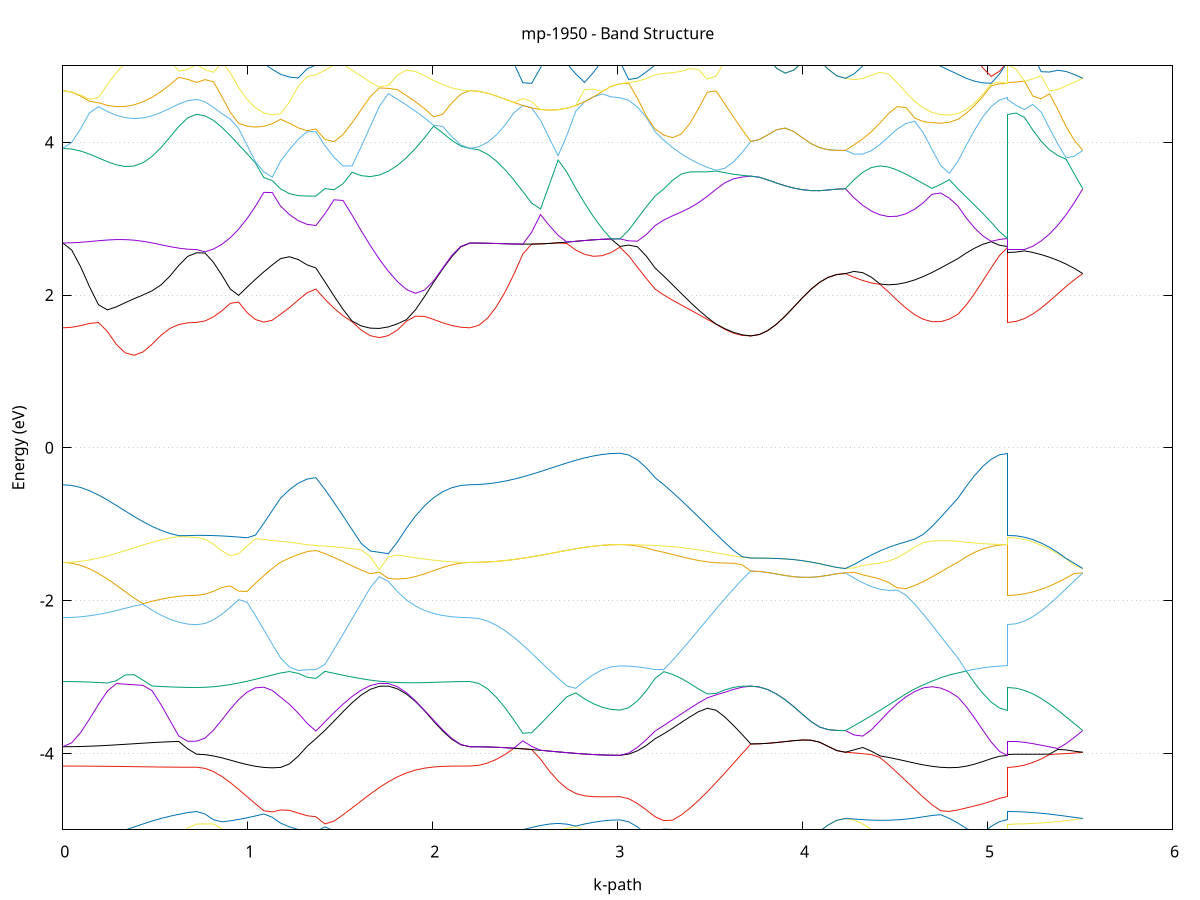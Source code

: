 set title 'mp-1950 - Band Structure'
set xlabel 'k-path'
set ylabel 'Energy (eV)'
set grid y
set yrange [-5:5]
set terminal png size 800,600
set output 'mp-1950_bands_gnuplot.png'
plot '-' using 1:2 with lines notitle, '-' using 1:2 with lines notitle, '-' using 1:2 with lines notitle, '-' using 1:2 with lines notitle, '-' using 1:2 with lines notitle, '-' using 1:2 with lines notitle, '-' using 1:2 with lines notitle, '-' using 1:2 with lines notitle, '-' using 1:2 with lines notitle, '-' using 1:2 with lines notitle, '-' using 1:2 with lines notitle, '-' using 1:2 with lines notitle, '-' using 1:2 with lines notitle, '-' using 1:2 with lines notitle, '-' using 1:2 with lines notitle, '-' using 1:2 with lines notitle, '-' using 1:2 with lines notitle, '-' using 1:2 with lines notitle, '-' using 1:2 with lines notitle, '-' using 1:2 with lines notitle, '-' using 1:2 with lines notitle, '-' using 1:2 with lines notitle, '-' using 1:2 with lines notitle, '-' using 1:2 with lines notitle, '-' using 1:2 with lines notitle, '-' using 1:2 with lines notitle, '-' using 1:2 with lines notitle, '-' using 1:2 with lines notitle, '-' using 1:2 with lines notitle, '-' using 1:2 with lines notitle, '-' using 1:2 with lines notitle, '-' using 1:2 with lines notitle, '-' using 1:2 with lines notitle, '-' using 1:2 with lines notitle, '-' using 1:2 with lines notitle, '-' using 1:2 with lines notitle, '-' using 1:2 with lines notitle, '-' using 1:2 with lines notitle, '-' using 1:2 with lines notitle, '-' using 1:2 with lines notitle, '-' using 1:2 with lines notitle, '-' using 1:2 with lines notitle
0.000000 -34.960295
0.048239 -34.960195
0.096478 -34.960095
0.144718 -34.959795
0.192957 -34.959495
0.241196 -34.959095
0.289435 -34.958695
0.337674 -34.958095
0.385914 -34.957695
0.434153 -34.957195
0.482392 -34.956795
0.530631 -34.956395
0.578870 -34.955995
0.627109 -34.955795
0.675349 -34.955595
0.723588 -34.955595
0.723588 -34.955595
0.769020 -34.955495
0.814452 -34.955395
0.859884 -34.955195
0.905316 -34.954895
0.950748 -34.954595
0.996180 -34.954195
1.041612 -34.953695
1.087044 -34.953295
1.132476 -34.952795
1.177908 -34.952395
1.177908 -34.952395
1.225508 -34.952095
1.273109 -34.951995
1.320709 -34.951795
1.368309 -34.951795
1.368309 -34.951795
1.417304 -34.952195
1.466298 -34.952695
1.515293 -34.953295
1.564287 -34.953895
1.613282 -34.954495
1.662276 -34.955195
1.711271 -34.955895
1.760265 -34.956595
1.809260 -34.957295
1.858254 -34.957895
1.907249 -34.958495
1.956243 -34.958995
2.005238 -34.959395
2.054232 -34.959795
2.103227 -34.960095
2.152221 -34.960195
2.201216 -34.960295
2.201216 -34.960295
2.248913 -34.960095
2.296610 -34.959595
2.344308 -34.958795
2.392005 -34.957795
2.439702 -34.956395
2.487399 -34.954895
2.535096 -34.953195
2.582793 -34.951495
2.630491 -34.949695
2.678188 -34.947995
2.725885 -34.946295
2.773582 -34.947395
2.821279 -34.948595
2.868977 -34.949695
2.916674 -34.950395
2.964371 -34.950895
3.012068 -34.950995
3.012068 -34.950995
3.059668 -34.951095
3.107269 -34.951195
3.154869 -34.951495
3.202469 -34.951795
3.202469 -34.951795
3.249494 -34.951895
3.296519 -34.951895
3.343544 -34.951795
3.390569 -34.951395
3.437594 -34.950995
3.484619 -34.950395
3.531644 -34.949695
3.578669 -34.948895
3.625694 -34.948095
3.672719 -34.947195
3.719744 -34.946195
3.719744 -34.946195
3.766258 -34.946195
3.812772 -34.946195
3.859286 -34.946195
3.905800 -34.946195
3.952314 -34.946195
3.998828 -34.946195
4.045342 -34.946195
4.091856 -34.946195
4.138370 -34.946195
4.184884 -34.946195
4.231398 -34.946195
4.231398 -34.946195
4.278238 -34.947295
4.325078 -34.948295
4.371917 -34.949295
4.418757 -34.950195
4.465596 -34.950895
4.512436 -34.951595
4.559276 -34.952095
4.606115 -34.952495
4.652955 -34.952695
4.699794 -34.952795
4.746634 -34.952795
4.793474 -34.952695
4.840313 -34.952395
4.840313 -34.952395
4.885191 -34.951995
4.930069 -34.951695
4.974947 -34.951395
5.019825 -34.951195
5.064703 -34.951095
5.109581 -34.950995
5.109581 -34.955595
5.154628 -34.955395
5.199675 -34.954995
5.244723 -34.954295
5.289770 -34.953395
5.334817 -34.952195
5.379865 -34.950895
5.424912 -34.949395
5.469959 -34.947795
5.515007 -34.946195
e
0.000000 -34.932695
0.048239 -34.932695
0.096478 -34.932795
0.144718 -34.933095
0.192957 -34.933295
0.241196 -34.933695
0.289435 -34.934095
0.337674 -34.934395
0.385914 -34.934895
0.434153 -34.935295
0.482392 -34.935695
0.530631 -34.936095
0.578870 -34.936395
0.627109 -34.936595
0.675349 -34.936695
0.723588 -34.936795
0.723588 -34.936795
0.769020 -34.936795
0.814452 -34.936895
0.859884 -34.937095
0.905316 -34.937395
0.950748 -34.937695
0.996180 -34.938095
1.041612 -34.938395
1.087044 -34.938895
1.132476 -34.939295
1.177908 -34.939695
1.177908 -34.939695
1.225508 -34.939895
1.273109 -34.940095
1.320709 -34.940195
1.368309 -34.940195
1.368309 -34.940195
1.417304 -34.939895
1.466298 -34.939395
1.515293 -34.938895
1.564287 -34.938295
1.613282 -34.937695
1.662276 -34.937095
1.711271 -34.936495
1.760265 -34.935895
1.809260 -34.935295
1.858254 -34.934695
1.907249 -34.934195
1.956243 -34.933795
2.005238 -34.933395
2.054232 -34.933095
2.103227 -34.932895
2.152221 -34.932695
2.201216 -34.932695
2.201216 -34.932695
2.248913 -34.932795
2.296610 -34.933295
2.344308 -34.934095
2.392005 -34.935095
2.439702 -34.936295
2.487399 -34.937795
2.535096 -34.939295
2.582793 -34.940995
2.630491 -34.942695
2.678188 -34.944395
2.725885 -34.945995
2.773582 -34.944795
2.821279 -34.943495
2.868977 -34.942395
2.916674 -34.941595
2.964371 -34.941095
3.012068 -34.940895
3.012068 -34.940895
3.059668 -34.940895
3.107269 -34.940695
3.154869 -34.940495
3.202469 -34.940195
3.202469 -34.940195
3.249494 -34.940095
3.296519 -34.940195
3.343544 -34.940395
3.390569 -34.940695
3.437594 -34.941195
3.484619 -34.941895
3.531644 -34.942595
3.578669 -34.943395
3.625694 -34.944295
3.672719 -34.945295
3.719744 -34.946195
3.719744 -34.946195
3.766258 -34.946195
3.812772 -34.946195
3.859286 -34.946195
3.905800 -34.946195
3.952314 -34.946195
3.998828 -34.946195
4.045342 -34.946195
4.091856 -34.946195
4.138370 -34.946195
4.184884 -34.946195
4.231398 -34.946195
4.231398 -34.946195
4.278238 -34.945095
4.325078 -34.943995
4.371917 -34.943095
4.418757 -34.942195
4.465596 -34.941395
4.512436 -34.940795
4.559276 -34.940195
4.606115 -34.939795
4.652955 -34.939495
4.699794 -34.939395
4.746634 -34.939295
4.793474 -34.939395
4.840313 -34.939695
4.840313 -34.939695
4.885191 -34.939995
4.930069 -34.940295
4.974947 -34.940595
5.019825 -34.940795
5.064703 -34.940895
5.109581 -34.940895
5.109581 -34.936795
5.154628 -34.936895
5.199675 -34.937295
5.244723 -34.937995
5.289770 -34.938995
5.334817 -34.940095
5.379865 -34.941495
5.424912 -34.942995
5.469959 -34.944595
5.515007 -34.946195
e
0.000000 -17.239395
0.048239 -17.239995
0.096478 -17.241895
0.144718 -17.244995
0.192957 -17.249195
0.241196 -17.254095
0.289435 -17.259595
0.337674 -17.265495
0.385914 -17.271495
0.434153 -17.277195
0.482392 -17.282595
0.530631 -17.287295
0.578870 -17.291195
0.627109 -17.294095
0.675349 -17.295795
0.723588 -17.296395
0.723588 -17.296395
0.769020 -17.297895
0.814452 -17.302195
0.859884 -17.308995
0.905316 -17.317995
0.950748 -17.328995
0.996180 -17.341395
1.041612 -17.354695
1.087044 -17.368295
1.132476 -17.381895
1.177908 -17.394695
1.177908 -17.394695
1.225508 -17.402895
1.273109 -17.408995
1.320709 -17.412695
1.368309 -17.413995
1.368309 -17.413995
1.417304 -17.402395
1.466298 -17.388995
1.515293 -17.374295
1.564287 -17.358795
1.613282 -17.343095
1.662276 -17.327495
1.711271 -17.312495
1.760265 -17.298595
1.809260 -17.285895
1.858254 -17.274595
1.907249 -17.264995
1.956243 -17.256895
2.005238 -17.250495
2.054232 -17.245495
2.103227 -17.242095
2.152221 -17.239995
2.201216 -17.239395
2.201216 -17.239395
2.248913 -17.236795
2.296610 -17.229395
2.344308 -17.217095
2.392005 -17.200595
2.439702 -17.180095
2.487399 -17.156495
2.535096 -17.149595
2.582793 -17.193595
2.630491 -17.237095
2.678188 -17.278695
2.725885 -17.317195
2.773582 -17.351495
2.821279 -17.380795
2.868977 -17.404295
2.916674 -17.421495
2.964371 -17.431995
3.012068 -17.435495
3.012068 -17.435495
3.059668 -17.434095
3.107269 -17.429895
3.154869 -17.423095
3.202469 -17.413995
3.202469 -17.413995
3.249494 -17.405295
3.296519 -17.392095
3.343544 -17.374695
3.390569 -17.353695
3.437594 -17.329395
3.484619 -17.302695
3.531644 -17.273995
3.578669 -17.244395
3.625694 -17.214695
3.672719 -17.186695
3.719744 -17.163495
3.719744 -17.163495
3.766258 -17.164195
3.812772 -17.166195
3.859286 -17.169695
3.905800 -17.174495
3.952314 -17.180295
3.998828 -17.186395
4.045342 -17.192295
4.091856 -17.197295
4.138370 -17.201195
4.184884 -17.203595
4.231398 -17.204495
4.231398 -17.204495
4.278238 -17.215095
4.325078 -17.224695
4.371917 -17.232895
4.418757 -17.239495
4.465596 -17.245695
4.512436 -17.267695
4.559276 -17.290495
4.606115 -17.312595
4.652955 -17.333395
4.699794 -17.352395
4.746634 -17.369295
4.793474 -17.383495
4.840313 -17.394695
4.840313 -17.394695
4.885191 -17.406295
4.930069 -17.416295
4.974947 -17.424495
5.019825 -17.430495
5.064703 -17.434195
5.109581 -17.435495
5.109581 -17.296395
5.154628 -17.293895
5.199675 -17.288195
5.244723 -17.281895
5.289770 -17.273095
5.334817 -17.262295
5.379865 -17.249695
5.424912 -17.235595
5.469959 -17.220295
5.515007 -17.204495
e
0.000000 -17.092095
0.048239 -17.092295
0.096478 -17.092895
0.144718 -17.093695
0.192957 -17.096395
0.241196 -17.118295
0.289435 -17.142395
0.337674 -17.167595
0.385914 -17.192695
0.434153 -17.216595
0.482392 -17.238395
0.530631 -17.257395
0.578870 -17.272795
0.627109 -17.284095
0.675349 -17.291095
0.723588 -17.293395
0.723588 -17.293395
0.769020 -17.292395
0.814452 -17.289495
0.859884 -17.284895
0.905316 -17.278695
0.950748 -17.270995
0.996180 -17.262295
1.041612 -17.252795
1.087044 -17.242795
1.132476 -17.232795
1.177908 -17.223095
1.177908 -17.223095
1.225508 -17.215595
1.273109 -17.207295
1.320709 -17.198795
1.368309 -17.193495
1.368309 -17.193495
1.417304 -17.193695
1.466298 -17.192995
1.515293 -17.191195
1.564287 -17.187695
1.613282 -17.182395
1.662276 -17.174995
1.711271 -17.165495
1.760265 -17.153995
1.809260 -17.140695
1.858254 -17.126195
1.907249 -17.110995
1.956243 -17.095895
2.005238 -17.085195
2.054232 -17.088195
2.103227 -17.090395
2.152221 -17.091695
2.201216 -17.092095
2.201216 -17.092095
2.248913 -17.092995
2.296610 -17.095795
2.344308 -17.100095
2.392005 -17.105895
2.439702 -17.112895
2.487399 -17.120895
2.535096 -17.130395
2.582793 -17.138495
2.630491 -17.147595
2.678188 -17.156495
2.725885 -17.164795
2.773582 -17.172395
2.821279 -17.178995
2.868977 -17.184295
2.916674 -17.188195
2.964371 -17.190595
3.012068 -17.191395
3.012068 -17.191395
3.059668 -17.191595
3.107269 -17.192195
3.154869 -17.192895
3.202469 -17.193495
3.202469 -17.193495
3.249494 -17.193195
3.296519 -17.191495
3.343544 -17.188495
3.390569 -17.184095
3.437594 -17.178295
3.484619 -17.171395
3.531644 -17.163695
3.578669 -17.156095
3.625694 -17.150395
3.672719 -17.150895
3.719744 -17.163495
3.719744 -17.163495
3.766258 -17.164195
3.812772 -17.166195
3.859286 -17.169695
3.905800 -17.174495
3.952314 -17.180295
3.998828 -17.186395
4.045342 -17.192295
4.091856 -17.197295
4.138370 -17.201195
4.184884 -17.203595
4.231398 -17.204495
4.231398 -17.204495
4.278238 -17.192995
4.325078 -17.185595
4.371917 -17.198995
4.418757 -17.220995
4.465596 -17.242795
4.512436 -17.247095
4.559276 -17.248295
4.606115 -17.247595
4.652955 -17.245295
4.699794 -17.241395
4.746634 -17.236195
4.793474 -17.230095
4.840313 -17.223095
4.840313 -17.223095
4.885191 -17.214295
4.930069 -17.206495
4.974947 -17.200095
5.019825 -17.195395
5.064703 -17.192395
5.109581 -17.191395
5.109581 -17.293395
5.154628 -17.292095
5.199675 -17.286395
5.244723 -17.274095
5.289770 -17.257195
5.334817 -17.236395
5.379865 -17.211995
5.424912 -17.184895
5.469959 -17.188395
5.515007 -17.204495
e
0.000000 -17.092095
0.048239 -17.090995
0.096478 -17.087695
0.144718 -17.082395
0.192957 -17.094895
0.241196 -17.096395
0.289435 -17.097995
0.337674 -17.099695
0.385914 -17.101495
0.434153 -17.103195
0.482392 -17.104795
0.530631 -17.106195
0.578870 -17.107395
0.627109 -17.108295
0.675349 -17.108795
0.723588 -17.108995
0.723588 -17.108995
0.769020 -17.107995
0.814452 -17.104895
0.859884 -17.099795
0.905316 -17.092995
0.950748 -17.084695
0.996180 -17.082595
1.041612 -17.097895
1.087044 -17.113595
1.132476 -17.129195
1.177908 -17.143995
1.177908 -17.143995
1.225508 -17.154595
1.273109 -17.164895
1.320709 -17.174495
1.368309 -17.180195
1.368309 -17.180195
1.417304 -17.173895
1.466298 -17.166395
1.515293 -17.157895
1.564287 -17.148595
1.613282 -17.138595
1.662276 -17.128195
1.711271 -17.117695
1.760265 -17.107195
1.809260 -17.096995
1.858254 -17.087395
1.907249 -17.078595
1.956243 -17.081295
2.005238 -17.083995
2.054232 -17.087495
2.103227 -17.089995
2.152221 -17.091595
2.201216 -17.092095
2.201216 -17.092095
2.248913 -17.092995
2.296610 -17.095795
2.344308 -17.100095
2.392005 -17.105895
2.439702 -17.112895
2.487399 -17.120895
2.535096 -17.129495
2.582793 -17.138495
2.630491 -17.147595
2.678188 -17.156495
2.725885 -17.164795
2.773582 -17.172395
2.821279 -17.178995
2.868977 -17.184295
2.916674 -17.188195
2.964371 -17.190595
3.012068 -17.191395
3.012068 -17.191395
3.059668 -17.190695
3.107269 -17.188595
3.154869 -17.184995
3.202469 -17.180195
3.202469 -17.180195
3.249494 -17.176095
3.296519 -17.170695
3.343544 -17.164095
3.390569 -17.156395
3.437594 -17.147695
3.484619 -17.138195
3.531644 -17.128095
3.578669 -17.117695
3.625694 -17.107195
3.672719 -17.097195
3.719744 -17.090195
3.719744 -17.090195
3.766258 -17.095895
3.812772 -17.104095
3.859286 -17.111195
3.905800 -17.116495
3.952314 -17.120195
3.998828 -17.122595
4.045342 -17.123895
4.091856 -17.124595
4.138370 -17.124995
4.184884 -17.125195
4.231398 -17.125195
4.231398 -17.125195
4.278238 -17.146295
4.325078 -17.162495
4.371917 -17.157495
4.418757 -17.143595
4.465596 -17.128595
4.512436 -17.113595
4.559276 -17.099095
4.606115 -17.085395
4.652955 -17.093295
4.699794 -17.106695
4.746634 -17.119795
4.793474 -17.132395
4.840313 -17.143995
4.840313 -17.143995
4.885191 -17.157395
4.930069 -17.169095
4.974947 -17.178595
5.019825 -17.185695
5.064703 -17.189995
5.109581 -17.191395
5.109581 -17.108995
5.154628 -17.110495
5.199675 -17.114995
5.244723 -17.122195
5.289770 -17.131995
5.334817 -17.143895
5.379865 -17.157595
5.424912 -17.172595
5.469959 -17.155695
5.515007 -17.125195
e
0.000000 -17.051795
0.048239 -17.054795
0.096478 -17.063695
0.144718 -17.077795
0.192957 -17.075195
0.241196 -17.066495
0.289435 -17.056595
0.337674 -17.045995
0.385914 -17.040195
0.434153 -17.038195
0.482392 -17.036295
0.530631 -17.034695
0.578870 -17.033295
0.627109 -17.032295
0.675349 -17.031695
0.723588 -17.031495
0.723588 -17.031495
0.769020 -17.033095
0.814452 -17.037895
0.859884 -17.045595
0.905316 -17.055895
0.950748 -17.068395
0.996180 -17.075195
1.041612 -17.064795
1.087044 -17.054095
1.132476 -17.043195
1.177908 -17.032795
1.177908 -17.032795
1.225508 -17.025495
1.273109 -17.018795
1.320709 -17.012595
1.368309 -17.007795
1.368309 -17.007795
1.417304 -17.012695
1.466298 -17.018295
1.515293 -17.024595
1.564287 -17.031395
1.613282 -17.038395
1.662276 -17.045495
1.711271 -17.052495
1.760265 -17.059195
1.809260 -17.065595
1.858254 -17.071495
1.907249 -17.076795
1.956243 -17.079695
2.005238 -17.081695
2.054232 -17.069395
2.103227 -17.059895
2.152221 -17.053895
2.201216 -17.051795
2.201216 -17.051795
2.248913 -17.051295
2.296610 -17.049795
2.344308 -17.047495
2.392005 -17.044395
2.439702 -17.065995
2.487399 -17.106495
2.535096 -17.129495
2.582793 -17.102695
2.630491 -17.074195
2.678188 -17.046095
2.725885 -17.019195
2.773582 -17.009195
2.821279 -17.005595
2.868977 -17.002695
2.916674 -17.000595
2.964371 -16.999295
3.012068 -16.998795
3.012068 -16.998795
3.059668 -16.999395
3.107269 -17.001095
3.154869 -17.003995
3.202469 -17.007795
3.202469 -17.007795
3.249494 -17.010895
3.296519 -17.015095
3.343544 -17.020395
3.390569 -17.026795
3.437594 -17.034295
3.484619 -17.042795
3.531644 -17.052095
3.578669 -17.061895
3.625694 -17.071395
3.672719 -17.082495
3.719744 -17.090195
3.719744 -17.090195
3.766258 -17.095895
3.812772 -17.104095
3.859286 -17.111195
3.905800 -17.116495
3.952314 -17.120195
3.998828 -17.122595
4.045342 -17.123895
4.091856 -17.124595
4.138370 -17.124995
4.184884 -17.125195
4.231398 -17.125195
4.231398 -17.125195
4.278238 -17.103795
4.325078 -17.082295
4.371917 -17.061595
4.418757 -17.044795
4.465596 -17.045895
4.512436 -17.055695
4.559276 -17.067295
4.606115 -17.079995
4.652955 -17.072695
4.699794 -17.061095
4.746634 -17.050595
4.793474 -17.041095
4.840313 -17.032795
4.840313 -17.032795
4.885191 -17.023295
4.930069 -17.014995
4.974947 -17.008095
5.019825 -17.002995
5.064703 -16.999895
5.109581 -16.998795
5.109581 -17.031495
5.154628 -17.031195
5.199675 -17.030195
5.244723 -17.028595
5.289770 -17.026495
5.334817 -17.023795
5.379865 -17.035795
5.424912 -17.064295
5.469959 -17.094495
5.515007 -17.125195
e
0.000000 -17.051795
0.048239 -17.051495
0.096478 -17.050795
0.144718 -17.049695
0.192957 -17.048195
0.241196 -17.046395
0.289435 -17.044395
0.337674 -17.042395
0.385914 -17.035195
0.434153 -17.024495
0.482392 -17.014495
0.530631 -17.005695
0.578870 -16.998295
0.627109 -16.992795
0.675349 -16.989395
0.723588 -16.988195
0.723588 -16.988195
0.769020 -16.988295
0.814452 -16.988695
0.859884 -16.989195
0.905316 -16.989795
0.950748 -16.990595
0.996180 -16.991595
1.041612 -16.992595
1.087044 -16.993595
1.132476 -16.994695
1.177908 -16.995595
1.177908 -16.995595
1.225508 -16.996895
1.273109 -16.999295
1.320709 -17.002695
1.368309 -17.006695
1.368309 -17.006695
1.417304 -17.010995
1.466298 -17.016095
1.515293 -17.021895
1.564287 -17.028195
1.613282 -17.034895
1.662276 -17.041795
1.711271 -17.048795
1.760265 -17.055795
1.809260 -17.062495
1.858254 -17.068795
1.907249 -17.074495
1.956243 -17.070795
2.005238 -17.064095
2.054232 -17.058795
2.103227 -17.054895
2.152221 -17.052595
2.201216 -17.051795
2.201216 -17.051795
2.248913 -17.051295
2.296610 -17.049795
2.344308 -17.047495
2.392005 -17.044395
2.439702 -17.040695
2.487399 -17.036495
2.535096 -17.031995
2.582793 -17.027195
2.630491 -17.022395
2.678188 -17.017695
2.725885 -17.013195
2.773582 -17.009195
2.821279 -17.005595
2.868977 -17.002695
2.916674 -17.000595
2.964371 -16.999295
3.012068 -16.998795
3.012068 -16.998795
3.059668 -16.999295
3.107269 -17.000795
3.154869 -17.003295
3.202469 -17.006695
3.202469 -17.006695
3.249494 -17.009395
3.296519 -17.013095
3.343544 -17.017795
3.390569 -17.023395
3.437594 -17.029895
3.484619 -17.037395
3.531644 -17.045795
3.578669 -17.055495
3.625694 -17.067995
3.672719 -17.078795
3.719744 -17.079095
3.719744 -17.079095
3.766258 -17.072795
3.812772 -17.062995
3.859286 -17.053095
3.905800 -17.043795
3.952314 -17.035195
3.998828 -17.027795
4.045342 -17.021495
4.091856 -17.016495
4.138370 -17.012895
4.184884 -17.010695
4.231398 -17.009995
4.231398 -17.009995
4.278238 -17.013295
4.325078 -17.018095
4.371917 -17.024095
4.418757 -17.028595
4.465596 -17.017695
4.512436 -17.001695
4.559276 -16.997095
4.606115 -16.995995
4.652955 -16.995295
4.699794 -16.994895
4.746634 -16.994795
4.793474 -16.995095
4.840313 -16.995595
4.840313 -16.995595
4.885191 -16.996495
4.930069 -16.997295
4.974947 -16.997995
5.019825 -16.998395
5.064703 -16.998695
5.109581 -16.998795
5.109581 -16.988195
5.154628 -16.988595
5.199675 -16.989595
5.244723 -16.991195
5.289770 -16.993295
5.334817 -17.009695
5.379865 -17.020795
5.424912 -17.017395
5.469959 -17.013695
5.515007 -17.009995
e
0.000000 -16.957295
0.048239 -16.957095
0.096478 -16.956695
0.144718 -16.955995
0.192957 -16.954995
0.241196 -16.953795
0.289435 -16.952495
0.337674 -16.951095
0.385914 -16.949595
0.434153 -16.948195
0.482392 -16.946895
0.530631 -16.945695
0.578870 -16.944795
0.627109 -16.944095
0.675349 -16.943595
0.723588 -16.943495
0.723588 -16.943495
0.769020 -16.943295
0.814452 -16.942995
0.859884 -16.942395
0.905316 -16.941595
0.950748 -16.940695
0.996180 -16.939595
1.041612 -16.938395
1.087044 -16.937195
1.132476 -16.935995
1.177908 -16.934795
1.177908 -16.934795
1.225508 -16.934095
1.273109 -16.933595
1.320709 -16.933195
1.368309 -16.933095
1.368309 -16.933095
1.417304 -16.934295
1.466298 -16.935595
1.515293 -16.937195
1.564287 -16.938895
1.613282 -16.940795
1.662276 -16.942695
1.711271 -16.944695
1.760265 -16.946595
1.809260 -16.948595
1.858254 -16.950395
1.907249 -16.952095
1.956243 -16.953595
2.005238 -16.954895
2.054232 -16.955895
2.103227 -16.956695
2.152221 -16.957095
2.201216 -16.957295
2.201216 -16.957295
2.248913 -16.962095
2.296610 -16.976395
2.344308 -16.999395
2.392005 -17.029695
2.439702 -17.040695
2.487399 -17.036495
2.535096 -17.031995
2.582793 -17.027195
2.630491 -17.022395
2.678188 -17.017695
2.725885 -17.013195
2.773582 -16.994395
2.821279 -16.972795
2.868977 -16.955095
2.916674 -16.941895
2.964371 -16.933795
3.012068 -16.931095
3.012068 -16.931095
3.059668 -16.931195
3.107269 -16.931595
3.154869 -16.932195
3.202469 -16.933095
3.202469 -16.933095
3.249494 -16.935495
3.296519 -16.941295
3.343544 -16.950495
3.390569 -16.963095
3.437594 -16.978695
3.484619 -16.997195
3.531644 -17.017895
3.578669 -17.039495
3.625694 -17.058295
3.672719 -17.070595
3.719744 -17.079095
3.719744 -17.079095
3.766258 -17.072795
3.812772 -17.062995
3.859286 -17.053095
3.905800 -17.043795
3.952314 -17.035195
3.998828 -17.027795
4.045342 -17.021495
4.091856 -17.016495
4.138370 -17.012895
4.184884 -17.010695
4.231398 -17.009995
4.231398 -17.009995
4.278238 -17.007395
4.325078 -17.005095
4.371917 -17.002895
4.418757 -17.000995
4.465596 -16.999095
4.512436 -16.996695
4.559276 -16.984195
4.606115 -16.970195
4.652955 -16.958295
4.699794 -16.948695
4.746634 -16.941595
4.793474 -16.936895
4.840313 -16.934795
4.840313 -16.934795
4.885191 -16.933795
4.930069 -16.932795
4.974947 -16.932095
5.019825 -16.931495
5.064703 -16.931195
5.109581 -16.931095
5.109581 -16.943495
5.154628 -16.946295
5.199675 -16.954795
5.244723 -16.968495
5.289770 -16.986995
5.334817 -16.995995
5.379865 -16.999095
5.424912 -17.002595
5.469959 -17.006195
5.515007 -17.009995
e
0.000000 -14.961695
0.048239 -14.955995
0.096478 -14.938995
0.144718 -14.911595
0.192957 -14.874795
0.241196 -14.830095
0.289435 -14.779395
0.337674 -14.724695
0.385914 -14.668395
0.434153 -14.613195
0.482392 -14.562995
0.530631 -14.524595
0.578870 -14.509195
0.627109 -14.511295
0.675349 -14.515895
0.723588 -14.517795
0.723588 -14.517795
0.769020 -14.517295
0.814452 -14.515495
0.859884 -14.512795
0.905316 -14.509195
0.950748 -14.505095
0.996180 -14.500795
1.041612 -14.496395
1.087044 -14.492395
1.132476 -14.488795
1.177908 -14.485795
1.177908 -14.485795
1.225508 -14.483795
1.273109 -14.481795
1.320709 -14.480495
1.368309 -14.479995
1.368309 -14.479995
1.417304 -14.478895
1.466298 -14.476295
1.515293 -14.471295
1.564287 -14.463595
1.613282 -14.478495
1.662276 -14.518995
1.711271 -14.565295
1.760265 -14.615995
1.809260 -14.669695
1.858254 -14.724295
1.907249 -14.777895
1.956243 -14.828195
2.005238 -14.872995
2.054232 -14.910295
2.103227 -14.938395
2.152221 -14.955795
2.201216 -14.961695
2.201216 -14.961695
2.248913 -14.956995
2.296610 -14.943095
2.344308 -14.920795
2.392005 -14.891195
2.439702 -14.855695
2.487399 -14.815795
2.535096 -14.773095
2.582793 -14.729095
2.630491 -14.685195
2.678188 -14.642895
2.725885 -14.603295
2.773582 -14.567695
2.821279 -14.537095
2.868977 -14.512295
2.916674 -14.494095
2.964371 -14.482995
3.012068 -14.479195
3.012068 -14.479195
3.059668 -14.479395
3.107269 -14.479695
3.154869 -14.480095
3.202469 -14.479995
3.202469 -14.479995
3.249494 -14.481195
3.296519 -14.484895
3.343544 -14.489995
3.390569 -14.495495
3.437594 -14.500395
3.484619 -14.503795
3.531644 -14.504995
3.578669 -14.503595
3.625694 -14.499295
3.672719 -14.492195
3.719744 -14.482595
3.719744 -14.482595
3.766258 -14.481895
3.812772 -14.480095
3.859286 -14.477095
3.905800 -14.473295
3.952314 -14.468995
3.998828 -14.464495
4.045342 -14.460095
4.091856 -14.456295
4.138370 -14.453295
4.184884 -14.451395
4.231398 -14.450695
4.231398 -14.450695
4.278238 -14.459495
4.325078 -14.469695
4.371917 -14.480195
4.418757 -14.489695
4.465596 -14.497395
4.512436 -14.502495
4.559276 -14.504895
4.606115 -14.504695
4.652955 -14.502195
4.699794 -14.498095
4.746634 -14.493395
4.793474 -14.488895
4.840313 -14.485795
4.840313 -14.485795
4.885191 -14.483495
4.930069 -14.481795
4.974947 -14.480595
5.019825 -14.479795
5.064703 -14.479295
5.109581 -14.479195
5.109581 -14.517795
5.154628 -14.516795
5.199675 -14.513595
5.244723 -14.508395
5.289770 -14.501395
5.334817 -14.492895
5.379865 -14.483295
5.424912 -14.472795
5.469959 -14.461795
5.515007 -14.450695
e
0.000000 -14.203695
0.048239 -14.207495
0.096478 -14.218395
0.144718 -14.235895
0.192957 -14.258895
0.241196 -14.285895
0.289435 -14.315595
0.337674 -14.346195
0.385914 -14.376195
0.434153 -14.403895
0.482392 -14.426695
0.530631 -14.439395
0.578870 -14.432395
0.627109 -14.412795
0.675349 -14.396895
0.723588 -14.391195
0.723588 -14.391195
0.769020 -14.391095
0.814452 -14.390595
0.859884 -14.389795
0.905316 -14.388695
0.950748 -14.387095
0.996180 -14.385095
1.041612 -14.382595
1.087044 -14.379495
1.132476 -14.375995
1.177908 -14.372295
1.177908 -14.372295
1.225508 -14.370495
1.273109 -14.370095
1.320709 -14.370295
1.368309 -14.370395
1.368309 -14.370395
1.417304 -14.380795
1.466298 -14.396095
1.515293 -14.417095
1.564287 -14.444495
1.613282 -14.452395
1.662276 -14.437595
1.711271 -14.418895
1.760265 -14.396595
1.809260 -14.371195
1.858254 -14.343495
1.907249 -14.314695
1.956243 -14.286195
2.005238 -14.259595
2.054232 -14.236595
2.103227 -14.218795
2.152221 -14.207595
2.201216 -14.203695
2.201216 -14.203695
2.248913 -14.205095
2.296610 -14.209095
2.344308 -14.215695
2.392005 -14.224495
2.439702 -14.235195
2.487399 -14.247495
2.535096 -14.260995
2.582793 -14.274995
2.630491 -14.289195
2.678188 -14.302995
2.725885 -14.315995
2.773582 -14.327795
2.821279 -14.337995
2.868977 -14.346295
2.916674 -14.352395
2.964371 -14.356095
3.012068 -14.357395
3.012068 -14.357395
3.059668 -14.357995
3.107269 -14.359995
3.154869 -14.363895
3.202469 -14.370395
3.202469 -14.370395
3.249494 -14.375595
3.296519 -14.381395
3.343544 -14.388395
3.390569 -14.396795
3.437594 -14.406795
3.484619 -14.418295
3.531644 -14.430995
3.578669 -14.444495
3.625694 -14.458095
3.672719 -14.470995
3.719744 -14.482595
3.719744 -14.482595
3.766258 -14.481895
3.812772 -14.480095
3.859286 -14.477095
3.905800 -14.473295
3.952314 -14.468995
3.998828 -14.464495
4.045342 -14.460095
4.091856 -14.456295
4.138370 -14.453295
4.184884 -14.451395
4.231398 -14.450695
4.231398 -14.450695
4.278238 -14.442695
4.325078 -14.433895
4.371917 -14.424895
4.418757 -14.416095
4.465596 -14.407795
4.512436 -14.400295
4.559276 -14.393895
4.606115 -14.388495
4.652955 -14.384095
4.699794 -14.380595
4.746634 -14.377695
4.793474 -14.375095
4.840313 -14.372295
4.840313 -14.372295
4.885191 -14.368595
4.930069 -14.364995
4.974947 -14.361895
5.019825 -14.359495
5.064703 -14.357895
5.109581 -14.357395
5.109581 -14.391195
5.154628 -14.392095
5.199675 -14.394595
5.244723 -14.398795
5.289770 -14.404495
5.334817 -14.411695
5.379865 -14.420095
5.424912 -14.429595
5.469959 -14.439895
5.515007 -14.450695
e
0.000000 -10.945695
0.048239 -10.944195
0.096478 -10.940295
0.144718 -10.935295
0.192957 -10.931295
0.241196 -10.930595
0.289435 -10.935295
0.337674 -10.946895
0.385914 -10.965595
0.434153 -10.990695
0.482392 -11.020095
0.530631 -11.050895
0.578870 -11.079795
0.627109 -11.103295
0.675349 -11.118695
0.723588 -11.124095
0.723588 -11.124095
0.769020 -11.120995
0.814452 -11.111695
0.859884 -11.096595
0.905316 -11.076395
0.950748 -11.051695
0.996180 -11.023595
1.041612 -10.992995
1.087044 -10.961295
1.132476 -10.929595
1.177908 -10.899195
1.177908 -10.899195
1.225508 -10.879095
1.273109 -10.863595
1.320709 -10.854095
1.368309 -10.850995
1.368309 -10.850995
1.417304 -10.874695
1.466298 -10.898895
1.515293 -10.921695
1.564287 -10.941595
1.613282 -10.957295
1.662276 -10.968395
1.711271 -10.974895
1.760265 -10.977295
1.809260 -10.976295
1.858254 -10.972895
1.907249 -10.967995
1.956243 -10.962395
2.005238 -10.956995
2.054232 -10.952295
2.103227 -10.948695
2.152221 -10.946395
2.201216 -10.945695
2.201216 -10.945695
2.248913 -10.944395
2.296610 -10.940595
2.344308 -10.934295
2.392005 -10.925995
2.439702 -10.915695
2.487399 -10.904095
2.535096 -10.891395
2.582793 -10.878095
2.630491 -10.864695
2.678188 -10.851595
2.725885 -10.839295
2.773582 -10.828095
2.821279 -10.818495
2.868977 -10.810695
2.916674 -10.804995
2.964371 -10.801495
3.012068 -10.800295
3.012068 -10.800295
3.059668 -10.803895
3.107269 -10.814295
3.154869 -10.830495
3.202469 -10.850995
3.202469 -10.850995
3.249494 -10.864895
3.296519 -10.878695
3.343544 -10.891095
3.390569 -10.900695
3.437594 -10.906795
3.484619 -10.908695
3.531644 -10.906295
3.578669 -10.899795
3.625694 -10.889695
3.672719 -10.876695
3.719744 -10.861895
3.719744 -10.861895
3.766258 -10.863695
3.812772 -10.869195
3.859286 -10.877695
3.905800 -10.888595
3.952314 -10.900995
3.998828 -10.913895
4.045342 -10.926195
4.091856 -10.936895
4.138370 -10.945195
4.184884 -10.950495
4.231398 -10.952295
4.231398 -10.952295
4.278238 -10.971895
4.325078 -10.989295
4.371917 -11.003395
4.418757 -11.013395
4.465596 -11.018395
4.512436 -11.017995
4.559276 -11.012295
4.606115 -11.001495
4.652955 -10.986095
4.699794 -10.966995
4.746634 -10.945295
4.793474 -10.922195
4.840313 -10.899195
4.840313 -10.899195
4.885191 -10.871495
4.930069 -10.847195
4.974947 -10.827295
5.019825 -10.812495
5.064703 -10.803395
5.109581 -10.800295
5.109581 -11.124095
5.154628 -11.121395
5.199675 -11.113495
5.244723 -11.100595
5.289770 -11.083095
5.334817 -11.061695
5.379865 -11.037095
5.424912 -11.010095
5.469959 -10.981495
5.515007 -10.952295
e
0.000000 -10.945695
0.048239 -10.943995
0.096478 -10.938895
0.144718 -10.930695
0.192957 -10.919595
0.241196 -10.906295
0.289435 -10.891295
0.337674 -10.875195
0.385914 -10.858695
0.434153 -10.842595
0.482392 -10.827495
0.530631 -10.814195
0.578870 -10.803195
0.627109 -10.794895
0.675349 -10.789795
0.723588 -10.788095
0.723588 -10.788095
0.769020 -10.787295
0.814452 -10.785095
0.859884 -10.781795
0.905316 -10.777995
0.950748 -10.774395
0.996180 -10.771495
1.041612 -10.769995
1.087044 -10.770295
1.132476 -10.772395
1.177908 -10.776195
1.177908 -10.776195
1.225508 -10.779095
1.273109 -10.780995
1.320709 -10.781795
1.368309 -10.781995
1.368309 -10.781995
1.417304 -10.773395
1.466298 -10.764795
1.515293 -10.757395
1.564287 -10.752095
1.613282 -10.750095
1.662276 -10.752195
1.711271 -10.759295
1.760265 -10.771495
1.809260 -10.788895
1.858254 -10.810595
1.907249 -10.835595
1.956243 -10.862095
2.005238 -10.888095
2.054232 -10.911295
2.103227 -10.929795
2.152221 -10.941595
2.201216 -10.945695
2.201216 -10.945695
2.248913 -10.944395
2.296610 -10.940595
2.344308 -10.934295
2.392005 -10.925995
2.439702 -10.915695
2.487399 -10.904095
2.535096 -10.891395
2.582793 -10.878095
2.630491 -10.864695
2.678188 -10.851595
2.725885 -10.839295
2.773582 -10.828095
2.821279 -10.818495
2.868977 -10.810695
2.916674 -10.804995
2.964371 -10.801495
3.012068 -10.800295
3.012068 -10.800295
3.059668 -10.798995
3.107269 -10.795295
3.154869 -10.789395
3.202469 -10.781995
3.202469 -10.781995
3.249494 -10.777795
3.296519 -10.775595
3.343544 -10.775595
3.390569 -10.778195
3.437594 -10.783595
3.484619 -10.791795
3.531644 -10.802595
3.578669 -10.815595
3.625694 -10.830395
3.672719 -10.846095
3.719744 -10.861895
3.719744 -10.861895
3.766258 -10.863695
3.812772 -10.869195
3.859286 -10.877695
3.905800 -10.888595
3.952314 -10.900995
3.998828 -10.913895
4.045342 -10.926195
4.091856 -10.936895
4.138370 -10.945195
4.184884 -10.950495
4.231398 -10.952295
4.231398 -10.952295
4.278238 -10.930695
4.325078 -10.907395
4.371917 -10.883595
4.418757 -10.860395
4.465596 -10.838995
4.512436 -10.819895
4.559276 -10.803995
4.606115 -10.791295
4.652955 -10.782195
4.699794 -10.776395
4.746634 -10.773695
4.793474 -10.773795
4.840313 -10.776195
4.840313 -10.776195
4.885191 -10.781095
4.930069 -10.786595
4.974947 -10.791995
5.019825 -10.796395
5.064703 -10.799295
5.109581 -10.800295
5.109581 -10.788095
5.154628 -10.790495
5.199675 -10.797795
5.244723 -10.809695
5.289770 -10.825895
5.334817 -10.845995
5.379865 -10.869295
5.424912 -10.895295
5.469959 -10.923195
5.515007 -10.952295
e
0.000000 -5.216195
0.048239 -5.231095
0.096478 -5.295795
0.144718 -5.399495
0.192957 -5.504895
0.241196 -5.591595
0.289435 -5.648995
0.337674 -5.671195
0.385914 -5.655495
0.434153 -5.601895
0.482392 -5.512495
0.530631 -5.392195
0.578870 -5.249295
0.627109 -5.099495
0.675349 -4.974795
0.723588 -4.925295
0.723588 -4.925295
0.769020 -4.923695
0.814452 -4.923295
0.859884 -4.986295
0.905316 -5.084695
0.950748 -5.172795
0.996180 -5.241595
1.041612 -5.286795
1.087044 -5.305895
1.132476 -5.297895
1.177908 -5.263495
1.177908 -5.263495
1.225508 -5.228495
1.273109 -5.195695
1.320709 -5.170695
1.368309 -5.160995
1.368309 -5.160995
1.417304 -5.270895
1.466298 -5.374395
1.515293 -5.466395
1.564287 -5.543295
1.613282 -5.602495
1.662276 -5.642095
1.711271 -5.660895
1.760265 -5.658495
1.809260 -5.634895
1.858254 -5.590995
1.907249 -5.528595
1.956243 -5.450695
2.005238 -5.361895
2.054232 -5.303195
2.103227 -5.260295
2.152221 -5.228295
2.201216 -5.216195
2.201216 -5.216195
2.248913 -5.213995
2.296610 -5.207295
2.344308 -5.196095
2.392005 -5.180395
2.439702 -5.160395
2.487399 -5.136395
2.535096 -5.108995
2.582793 -5.078795
2.630491 -5.046895
2.678188 -5.014195
2.725885 -4.981995
2.773582 -4.958895
2.821279 -5.007795
2.868977 -5.059895
2.916674 -5.103495
2.964371 -5.131795
3.012068 -5.141495
3.012068 -5.141495
3.059668 -5.134095
3.107269 -5.111795
3.154869 -5.075295
3.202469 -5.160995
3.202469 -5.160995
3.249494 -5.227395
3.296519 -5.292495
3.343544 -5.353395
3.390569 -5.407695
3.437594 -5.453495
3.484619 -5.489395
3.531644 -5.514295
3.578669 -5.527395
3.625694 -5.528595
3.672719 -5.517695
3.719744 -5.495295
3.719744 -5.495295
3.766258 -5.486295
3.812772 -5.459695
3.859286 -5.416195
3.905800 -5.357195
3.952314 -5.284695
3.998828 -5.201295
4.045342 -5.111095
4.091856 -5.019995
4.138370 -4.936895
4.184884 -4.875695
4.231398 -4.852595
4.231398 -4.852595
4.278238 -4.871695
4.325078 -4.924295
4.371917 -4.995695
4.418757 -5.070895
4.465596 -5.141495
4.512436 -5.202795
4.559276 -5.252295
4.606115 -5.288395
4.652955 -5.310595
4.699794 -5.318695
4.746634 -5.312995
4.793474 -5.294295
4.840313 -5.263495
4.840313 -5.263495
4.885191 -5.205795
4.930069 -5.128895
4.974947 -5.082295
5.019825 -5.114995
5.064703 -5.134895
5.109581 -5.141495
5.109581 -4.925295
5.154628 -4.924495
5.199675 -4.921895
5.244723 -4.917495
5.289770 -4.911195
5.334817 -4.902795
5.379865 -4.892595
5.424912 -4.880495
5.469959 -4.867095
5.515007 -4.852595
e
0.000000 -5.097995
0.048239 -5.116595
0.096478 -5.133395
0.144718 -5.125295
0.192957 -5.103695
0.241196 -5.074395
0.289435 -5.039895
0.337674 -5.002095
0.385914 -4.962695
0.434153 -4.923495
0.482392 -4.886195
0.530631 -4.852195
0.578870 -4.822695
0.627109 -4.797595
0.675349 -4.774895
0.723588 -4.761295
0.723588 -4.761295
0.769020 -4.793295
0.814452 -4.868395
0.859884 -4.895795
0.905316 -4.883195
0.950748 -4.864795
0.996180 -4.842895
1.041612 -4.818795
1.087044 -4.793095
1.132476 -4.835995
1.177908 -4.913495
1.177908 -4.913495
1.225508 -4.961495
1.273109 -4.996795
1.320709 -5.018295
1.368309 -5.025495
1.368309 -5.025495
1.417304 -4.961595
1.466298 -5.014995
1.515293 -5.101895
1.564287 -5.182095
1.613282 -5.253895
1.662276 -5.315295
1.711271 -5.364495
1.760265 -5.399695
1.809260 -5.419595
1.858254 -5.423495
1.907249 -5.411595
1.956243 -5.385195
2.005238 -5.347395
2.054232 -5.269395
2.103227 -5.184195
2.152221 -5.121495
2.201216 -5.097995
2.201216 -5.097995
2.248913 -5.094695
2.296610 -5.085095
2.344308 -5.069595
2.392005 -5.049095
2.439702 -5.024495
2.487399 -4.997495
2.535096 -4.969995
2.582793 -4.944495
2.630491 -4.924895
2.678188 -4.916495
2.725885 -4.926395
2.773582 -4.951695
2.821279 -4.924595
2.868977 -4.901995
2.916674 -4.884895
2.964371 -4.874195
3.012068 -4.870595
3.012068 -4.870595
3.059668 -4.895295
3.107269 -4.962095
3.154869 -5.055495
3.202469 -5.025495
3.202469 -5.025495
3.249494 -4.990695
3.296519 -4.996195
3.343544 -5.050795
3.390569 -5.115595
3.437594 -5.182195
3.484619 -5.247895
3.531644 -5.310495
3.578669 -5.368195
3.625694 -5.419295
3.672719 -5.462095
3.719744 -5.495295
3.719744 -5.495295
3.766258 -5.486295
3.812772 -5.459695
3.859286 -5.416195
3.905800 -5.357195
3.952314 -5.284695
3.998828 -5.201295
4.045342 -5.111095
4.091856 -5.019995
4.138370 -4.936895
4.184884 -4.875695
4.231398 -4.852595
4.231398 -4.852595
4.278238 -4.858395
4.325078 -4.867295
4.371917 -4.873395
4.418757 -4.876195
4.465596 -4.875095
4.512436 -4.869795
4.559276 -4.860295
4.606115 -4.846895
4.652955 -4.830495
4.699794 -4.812695
4.746634 -4.802395
4.793474 -4.851495
4.840313 -4.913495
4.840313 -4.913495
4.885191 -4.980695
4.930069 -5.037295
4.974947 -5.040695
5.019825 -4.955195
5.064703 -4.892895
5.109581 -4.870595
5.109581 -4.761295
5.154628 -4.762695
5.199675 -4.767095
5.244723 -4.774195
5.289770 -4.783695
5.334817 -4.795195
5.379865 -4.808395
5.424912 -4.822795
5.469959 -4.837695
5.515007 -4.852595
e
0.000000 -4.165895
0.048239 -4.165995
0.096478 -4.166395
0.144718 -4.167195
0.192957 -4.168095
0.241196 -4.169295
0.289435 -4.170695
0.337674 -4.172195
0.385914 -4.173895
0.434153 -4.175495
0.482392 -4.177095
0.530631 -4.178595
0.578870 -4.179795
0.627109 -4.180795
0.675349 -4.181295
0.723588 -4.181495
0.723588 -4.181495
0.769020 -4.196095
0.814452 -4.237895
0.859884 -4.301895
0.905316 -4.381695
0.950748 -4.471295
0.996180 -4.565295
1.041612 -4.659495
1.087044 -4.750595
1.132476 -4.766695
1.177908 -4.740195
1.177908 -4.740195
1.225508 -4.745895
1.273109 -4.781295
1.320709 -4.815695
1.368309 -4.829695
1.368309 -4.829695
1.417304 -4.923495
1.466298 -4.886895
1.515293 -4.803495
1.564287 -4.714495
1.613282 -4.622995
1.662276 -4.532795
1.711271 -4.447695
1.760265 -4.371395
1.809260 -4.306895
1.858254 -4.255695
1.907249 -4.218295
1.956243 -4.193195
2.005238 -4.178195
2.054232 -4.170395
2.103227 -4.167095
2.152221 -4.166095
2.201216 -4.165895
2.201216 -4.165895
2.248913 -4.155995
2.296610 -4.126495
2.344308 -4.078195
2.392005 -4.012395
2.439702 -3.932295
2.487399 -3.940395
2.535096 -3.949495
2.582793 -4.075795
2.630491 -4.229295
2.678188 -4.360895
2.725885 -4.461295
2.773582 -4.524595
2.821279 -4.555595
2.868977 -4.566595
2.916674 -4.568595
2.964371 -4.567795
3.012068 -4.567195
3.012068 -4.567195
3.059668 -4.592595
3.107269 -4.656595
3.154869 -4.739595
3.202469 -4.829695
3.202469 -4.829695
3.249494 -4.878995
3.296519 -4.874095
3.343544 -4.807195
3.390569 -4.717795
3.437594 -4.615195
3.484619 -4.503095
3.531644 -4.383695
3.578669 -4.259495
3.625694 -4.132295
3.672719 -4.004095
3.719744 -3.876595
3.719744 -3.876595
3.766258 -3.874295
3.812772 -3.867795
3.859286 -3.857695
3.905800 -3.845595
3.952314 -3.833595
3.998828 -3.825095
4.045342 -3.827195
4.091856 -3.853495
4.138370 -3.908295
4.184884 -3.962695
4.231398 -3.984895
4.231398 -3.984895
4.278238 -3.993495
4.325078 -4.003495
4.371917 -4.016395
4.418757 -4.054295
4.465596 -4.150495
4.512436 -4.254095
4.559276 -4.361695
4.606115 -4.469695
4.652955 -4.574495
4.699794 -4.671995
4.746634 -4.751395
4.793474 -4.759095
4.840313 -4.740195
4.840313 -4.740195
4.885191 -4.714195
4.930069 -4.687895
4.974947 -4.659595
5.019825 -4.625895
5.064703 -4.587795
5.109581 -4.567195
5.109581 -4.181495
5.154628 -4.174495
5.199675 -4.153695
5.244723 -4.119595
5.289770 -4.073095
5.334817 -4.015295
5.379865 -4.007195
5.424912 -4.002495
5.469959 -3.995195
5.515007 -3.984895
e
0.000000 -3.912795
0.048239 -3.912095
0.096478 -3.909795
0.144718 -3.906095
0.192957 -3.901195
0.241196 -3.895195
0.289435 -3.888395
0.337674 -3.881095
0.385914 -3.873595
0.434153 -3.866195
0.482392 -3.859095
0.530631 -3.852795
0.578870 -3.847595
0.627109 -3.843595
0.675349 -3.940395
0.723588 -4.010695
0.723588 -4.010695
0.769020 -4.016495
0.814452 -4.033195
0.859884 -4.058095
0.905316 -4.087695
0.950748 -4.118295
0.996180 -4.146395
1.041612 -4.169095
1.087044 -4.183895
1.132476 -4.189095
1.177908 -4.183595
1.177908 -4.183595
1.225508 -4.137695
1.273109 -4.036095
1.320709 -3.908895
1.368309 -3.807695
1.368309 -3.807695
1.417304 -3.698395
1.466298 -3.577995
1.515293 -3.454495
1.564287 -3.337195
1.613282 -3.236295
1.662276 -3.161895
1.711271 -3.121495
1.760265 -3.119095
1.809260 -3.154495
1.858254 -3.223995
1.907249 -3.321195
1.956243 -3.443095
2.005238 -3.578995
2.054232 -3.707595
2.103227 -3.814995
2.152221 -3.887195
2.201216 -3.912795
2.201216 -3.912795
2.248913 -3.913595
2.296610 -3.915995
2.344308 -3.919995
2.392005 -3.925495
2.439702 -3.932295
2.487399 -3.940395
2.535096 -3.949495
2.582793 -3.959395
2.630491 -3.969695
2.678188 -3.980195
2.725885 -3.990395
2.773582 -3.999895
2.821279 -4.008295
2.868977 -4.015295
2.916674 -4.020495
2.964371 -4.023695
3.012068 -4.024795
3.012068 -4.024795
3.059668 -4.009695
3.107269 -3.965995
3.154869 -3.897295
3.202469 -3.807695
3.202469 -3.807695
3.249494 -3.742995
3.296519 -3.671695
3.343544 -3.596695
3.390569 -3.521895
3.437594 -3.453695
3.484619 -3.409495
3.531644 -3.434495
3.578669 -3.522395
3.625694 -3.632495
3.672719 -3.751995
3.719744 -3.876595
3.719744 -3.876595
3.766258 -3.874295
3.812772 -3.867795
3.859286 -3.857695
3.905800 -3.845595
3.952314 -3.833595
3.998828 -3.825095
4.045342 -3.827195
4.091856 -3.853495
4.138370 -3.908295
4.184884 -3.962695
4.231398 -3.984895
4.231398 -3.984895
4.278238 -3.953395
4.325078 -3.923095
4.371917 -3.971295
4.418757 -4.032895
4.465596 -4.053095
4.512436 -4.076495
4.559276 -4.101795
4.606115 -4.127095
4.652955 -4.150295
4.699794 -4.169395
4.746634 -4.182295
4.793474 -4.187395
4.840313 -4.183595
4.840313 -4.183595
4.885191 -4.167295
4.930069 -4.140895
4.974947 -4.106395
5.019825 -4.068995
5.064703 -4.037595
5.109581 -4.024795
5.109581 -4.010695
5.154628 -4.010795
5.199675 -4.011095
5.244723 -4.011295
5.289770 -4.010995
5.334817 -4.009795
5.379865 -3.947695
5.424912 -3.954895
5.469959 -3.971495
5.515007 -3.984895
e
0.000000 -3.912795
0.048239 -3.861295
0.096478 -3.727095
0.144718 -3.548595
0.192957 -3.358895
0.241196 -3.184495
0.289435 -3.086095
0.337674 -3.093995
0.385914 -3.102095
0.434153 -3.110095
0.482392 -3.178295
0.530631 -3.360595
0.578870 -3.566995
0.627109 -3.772395
0.675349 -3.841095
0.723588 -3.840295
0.723588 -3.840295
0.769020 -3.799995
0.814452 -3.696695
0.859884 -3.562295
0.905316 -3.422495
0.950748 -3.296195
0.996180 -3.198695
1.041612 -3.141895
1.087044 -3.133595
1.132476 -3.175795
1.177908 -3.264295
1.177908 -3.264295
1.225508 -3.357695
1.273109 -3.474095
1.320709 -3.605395
1.368309 -3.707495
1.368309 -3.707495
1.417304 -3.586895
1.466298 -3.467695
1.515293 -3.355295
1.564287 -3.254895
1.613282 -3.172295
1.662276 -3.112895
1.711271 -3.082495
1.760265 -3.085995
1.809260 -3.126995
1.858254 -3.204895
1.907249 -3.313995
1.956243 -3.438195
2.005238 -3.565595
2.054232 -3.692295
2.103227 -3.804095
2.152221 -3.883595
2.201216 -3.912795
2.201216 -3.912795
2.248913 -3.913595
2.296610 -3.915995
2.344308 -3.919995
2.392005 -3.925495
2.439702 -3.930895
2.487399 -3.835795
2.535096 -3.908795
2.582793 -3.959395
2.630491 -3.969695
2.678188 -3.980195
2.725885 -3.990395
2.773582 -3.999895
2.821279 -4.008295
2.868977 -4.015295
2.916674 -4.020495
2.964371 -4.023695
3.012068 -4.024795
3.012068 -4.024795
3.059668 -3.995695
3.107269 -3.920695
3.154869 -3.820195
3.202469 -3.707495
3.202469 -3.707495
3.249494 -3.634895
3.296519 -3.560295
3.343544 -3.484895
3.390569 -3.410395
3.437594 -3.338795
3.484619 -3.272795
3.531644 -3.234195
3.578669 -3.200495
3.625694 -3.162795
3.672719 -3.134295
3.719744 -3.119495
3.719744 -3.119495
3.766258 -3.131195
3.812772 -3.165995
3.859286 -3.222395
3.905800 -3.297995
3.952314 -3.388595
3.998828 -3.487495
4.045342 -3.582995
4.091856 -3.654995
4.138370 -3.688995
4.184884 -3.699495
4.231398 -3.701595
4.231398 -3.701595
4.278238 -3.758995
4.325078 -3.773495
4.371917 -3.691495
4.418757 -3.573995
4.465596 -3.454795
4.512436 -3.347495
4.559276 -3.259695
4.606115 -3.190695
4.652955 -3.142595
4.699794 -3.127195
4.746634 -3.144895
4.793474 -3.191895
4.840313 -3.264295
4.840313 -3.264295
4.885191 -3.388395
4.930069 -3.537095
4.974947 -3.696895
5.019825 -3.851095
5.064703 -3.974195
5.109581 -4.024795
5.109581 -3.840295
5.154628 -3.844195
5.199675 -3.855395
5.244723 -3.872295
5.289770 -3.892695
5.334817 -3.914395
5.379865 -3.935595
5.424912 -3.871695
5.469959 -3.788995
5.515007 -3.701595
e
0.000000 -3.059195
0.048239 -3.060095
0.096478 -3.062595
0.144718 -3.066595
0.192957 -3.072095
0.241196 -3.078595
0.289435 -3.048995
0.337674 -2.972995
0.385914 -2.969995
0.434153 -3.041895
0.482392 -3.117595
0.530631 -3.124195
0.578870 -3.129695
0.627109 -3.133795
0.675349 -3.136395
0.723588 -3.137195
0.723588 -3.137195
0.769020 -3.134795
0.814452 -3.127595
0.859884 -3.115595
0.905316 -3.099295
0.950748 -3.079095
0.996180 -3.055695
1.041612 -3.029795
1.087044 -3.002295
1.132476 -2.974295
1.177908 -2.946995
1.177908 -2.946995
1.225508 -2.928795
1.273109 -2.952895
1.320709 -3.002795
1.368309 -3.019195
1.368309 -3.019195
1.417304 -2.926195
1.466298 -2.951395
1.515293 -2.976595
1.564287 -3.000595
1.613282 -3.022195
1.662276 -3.040495
1.711271 -3.055095
1.760265 -3.065695
1.809260 -3.072395
1.858254 -3.075495
1.907249 -3.075595
1.956243 -3.073495
2.005238 -3.069995
2.054232 -3.066095
2.103227 -3.062495
2.152221 -3.060095
2.201216 -3.059195
2.201216 -3.059195
2.248913 -3.083695
2.296610 -3.154595
2.344308 -3.264995
2.392005 -3.405295
2.439702 -3.565495
2.487399 -3.736195
2.535096 -3.729595
2.582793 -3.615295
2.630491 -3.496095
2.678188 -3.375795
2.725885 -3.258395
2.773582 -3.208495
2.821279 -3.286495
2.868977 -3.349495
2.916674 -3.395895
2.964371 -3.424195
3.012068 -3.433795
3.012068 -3.433795
3.059668 -3.401995
3.107269 -3.312795
3.154869 -3.180395
3.202469 -3.019195
3.202469 -3.019195
3.249494 -2.929995
3.296519 -2.965195
3.343544 -3.018395
3.390569 -3.084295
3.437594 -3.157595
3.484619 -3.222295
3.531644 -3.215295
3.578669 -3.169195
3.625694 -3.136895
3.672719 -3.120095
3.719744 -3.119495
3.719744 -3.119495
3.766258 -3.131195
3.812772 -3.165995
3.859286 -3.222395
3.905800 -3.297995
3.952314 -3.388595
3.998828 -3.487495
4.045342 -3.582995
4.091856 -3.654995
4.138370 -3.688995
4.184884 -3.699495
4.231398 -3.701595
4.231398 -3.701595
4.278238 -3.638595
4.325078 -3.573095
4.371917 -3.505395
4.418757 -3.435895
4.465596 -3.364795
4.512436 -3.292395
4.559276 -3.220095
4.606115 -3.155995
4.652955 -3.103495
4.699794 -3.054295
4.746634 -3.009495
4.793474 -2.973095
4.840313 -2.946995
4.840313 -2.946995
4.885191 -2.921595
4.930069 -3.077795
4.974947 -3.215795
5.019825 -3.328595
5.064703 -3.405695
5.109581 -3.433795
5.109581 -3.137195
5.154628 -3.146795
5.199675 -3.175195
5.244723 -3.220695
5.289770 -3.280995
5.334817 -3.353395
5.379865 -3.434795
5.424912 -3.521895
5.469959 -3.611795
5.515007 -3.701595
e
0.000000 -2.223395
0.048239 -2.220595
0.096478 -2.212295
0.144718 -2.198695
0.192957 -2.180095
0.241196 -2.157095
0.289435 -2.130195
0.337674 -2.100695
0.385914 -2.069495
0.434153 -2.049095
0.482392 -2.124195
0.530631 -2.189795
0.578870 -2.243395
0.627109 -2.283095
0.675349 -2.307495
0.723588 -2.315695
0.723588 -2.315695
0.769020 -2.299195
0.814452 -2.251995
0.859884 -2.179395
0.905316 -2.088695
0.950748 -1.986995
0.996180 -2.020695
1.041612 -2.196495
1.087044 -2.382695
1.132476 -2.569595
1.177908 -2.751295
1.177908 -2.751295
1.225508 -2.868495
1.273109 -2.914695
1.320709 -2.905695
1.368309 -2.902695
1.368309 -2.902695
1.417304 -2.834895
1.466298 -2.640095
1.515293 -2.440395
1.564287 -2.238395
1.613282 -2.035395
1.662276 -1.831495
1.711271 -1.685895
1.760265 -1.749595
1.809260 -1.883195
1.858254 -1.990795
1.907249 -2.071695
1.956243 -2.129195
2.005238 -2.168595
2.054232 -2.194895
2.103227 -2.211395
2.152221 -2.220495
2.201216 -2.223395
2.201216 -2.223395
2.248913 -2.234795
2.296610 -2.268295
2.344308 -2.322395
2.392005 -2.394795
2.439702 -2.482195
2.487399 -2.581295
2.535096 -2.688195
2.582793 -2.798995
2.630491 -2.909895
2.678188 -3.017395
2.725885 -3.117895
2.773582 -3.148395
2.821279 -3.050095
2.868977 -2.968095
2.916674 -2.906295
2.964371 -2.867795
3.012068 -2.854695
3.012068 -2.854695
3.059668 -2.857995
3.107269 -2.867695
3.154869 -2.882995
3.202469 -2.902695
3.202469 -2.902695
3.249494 -2.902095
3.296519 -2.783495
3.343544 -2.654695
3.390569 -2.520995
3.437594 -2.384595
3.484619 -2.247495
3.531644 -2.111495
3.578669 -1.978295
3.625694 -1.849495
3.672719 -1.726495
3.719744 -1.613295
3.719744 -1.613295
3.766258 -1.618495
3.812772 -1.632595
3.859286 -1.651895
3.905800 -1.671495
3.952314 -1.686995
3.998828 -1.695295
4.045342 -1.694695
4.091856 -1.685295
4.138370 -1.668595
4.184884 -1.648495
4.231398 -1.636795
4.231398 -1.636795
4.278238 -1.704895
4.325078 -1.766395
4.371917 -1.816195
4.418757 -1.850595
4.465596 -1.866595
4.512436 -1.863395
4.559276 -1.929595
4.606115 -2.046695
4.652955 -2.178695
4.699794 -2.320095
4.746634 -2.465695
4.793474 -2.610895
4.840313 -2.751295
4.840313 -2.751295
4.885191 -2.921295
4.930069 -2.899095
4.974947 -2.880395
5.019825 -2.866395
5.064703 -2.857595
5.109581 -2.854695
5.109581 -2.315695
5.154628 -2.303395
5.199675 -2.267395
5.244723 -2.210095
5.289770 -2.134995
5.334817 -2.046295
5.379865 -1.948095
5.424912 -1.844595
5.469959 -1.739595
5.515007 -1.636795
e
0.000000 -1.500495
0.048239 -1.510195
0.096478 -1.538695
0.144718 -1.584495
0.192957 -1.645195
0.241196 -1.717495
0.289435 -1.797795
0.337674 -1.882395
0.385914 -1.967395
0.434153 -2.038395
0.482392 -2.008695
0.530631 -1.982295
0.578870 -1.960295
0.627109 -1.944095
0.675349 -1.934095
0.723588 -1.930795
0.723588 -1.930795
0.769020 -1.916895
0.814452 -1.878395
0.859884 -1.828695
0.905316 -1.807295
0.950748 -1.875995
0.996180 -1.880395
1.041612 -1.774295
1.087044 -1.672995
1.132476 -1.579595
1.177908 -1.496595
1.177908 -1.496595
1.225508 -1.442595
1.273109 -1.395895
1.320709 -1.359295
1.368309 -1.342495
1.368309 -1.342495
1.417304 -1.384795
1.466298 -1.434295
1.515293 -1.488595
1.564287 -1.544895
1.613282 -1.599295
1.662276 -1.647695
1.711271 -1.627695
1.760265 -1.710295
1.809260 -1.718295
1.858254 -1.709395
1.907249 -1.685195
1.956243 -1.649495
2.005238 -1.607895
2.054232 -1.566595
2.103227 -1.531795
2.152221 -1.508595
2.201216 -1.500495
2.201216 -1.500495
2.248913 -1.498895
2.296610 -1.494195
2.344308 -1.486395
2.392005 -1.475495
2.439702 -1.461795
2.487399 -1.445595
2.535096 -1.427095
2.582793 -1.406795
2.630491 -1.385395
2.678188 -1.363395
2.725885 -1.341795
2.773582 -1.321295
2.821279 -1.302995
2.868977 -1.287595
2.916674 -1.275995
2.964371 -1.268795
3.012068 -1.266295
3.012068 -1.266295
3.059668 -1.271195
3.107269 -1.285695
3.154869 -1.309595
3.202469 -1.342495
3.202469 -1.342495
3.249494 -1.367395
3.296519 -1.395295
3.343544 -1.424095
3.390569 -1.451495
3.437594 -1.475095
3.484619 -1.492995
3.531644 -1.504095
3.578669 -1.508695
3.625694 -1.510595
3.672719 -1.531095
3.719744 -1.613295
3.719744 -1.613295
3.766258 -1.618495
3.812772 -1.632595
3.859286 -1.651895
3.905800 -1.671495
3.952314 -1.686995
3.998828 -1.695295
4.045342 -1.694695
4.091856 -1.685295
4.138370 -1.668595
4.184884 -1.648495
4.231398 -1.636795
4.231398 -1.636795
4.278238 -1.629095
4.325078 -1.662395
4.371917 -1.689295
4.418757 -1.718095
4.465596 -1.762995
4.512436 -1.833395
4.559276 -1.841295
4.606115 -1.802495
4.652955 -1.750495
4.699794 -1.689495
4.746634 -1.624195
4.793474 -1.558695
4.840313 -1.496595
4.840313 -1.496595
4.885191 -1.426295
4.930069 -1.368595
4.974947 -1.323695
5.019825 -1.291695
5.064703 -1.272695
5.109581 -1.266295
5.109581 -1.930795
5.154628 -1.925795
5.199675 -1.910795
5.244723 -1.886195
5.289770 -1.852495
5.334817 -1.810395
5.379865 -1.760795
5.424912 -1.704795
5.469959 -1.643895
5.515007 -1.636795
e
0.000000 -1.500495
0.048239 -1.496795
0.096478 -1.485795
0.144718 -1.467895
0.192957 -1.443795
0.241196 -1.414495
0.289435 -1.381295
0.337674 -1.345295
0.385914 -1.308295
0.434153 -1.271695
0.482392 -1.237195
0.530631 -1.206395
0.578870 -1.180695
0.627109 -1.161395
0.675349 -1.167795
0.723588 -1.173695
0.723588 -1.173695
0.769020 -1.196795
0.814452 -1.260995
0.859884 -1.348095
0.905316 -1.412695
0.950748 -1.387795
0.996180 -1.283695
1.041612 -1.188195
1.087044 -1.199995
1.132476 -1.212095
1.177908 -1.224295
1.177908 -1.224295
1.225508 -1.235395
1.273109 -1.250695
1.320709 -1.268295
1.368309 -1.278795
1.368309 -1.278795
1.417304 -1.286295
1.466298 -1.295795
1.515293 -1.307195
1.564287 -1.320195
1.613282 -1.334795
1.662276 -1.426695
1.711271 -1.595195
1.760265 -1.426395
1.809260 -1.403395
1.858254 -1.421495
1.907249 -1.439195
1.956243 -1.455695
2.005238 -1.470595
2.054232 -1.483095
2.103227 -1.492495
2.152221 -1.498495
2.201216 -1.500495
2.201216 -1.500495
2.248913 -1.498895
2.296610 -1.494195
2.344308 -1.486395
2.392005 -1.475495
2.439702 -1.461795
2.487399 -1.445595
2.535096 -1.427095
2.582793 -1.406795
2.630491 -1.385395
2.678188 -1.363395
2.725885 -1.341795
2.773582 -1.321295
2.821279 -1.302995
2.868977 -1.287595
2.916674 -1.275995
2.964371 -1.268795
3.012068 -1.266295
3.012068 -1.266295
3.059668 -1.267095
3.107269 -1.269295
3.154869 -1.273195
3.202469 -1.278795
3.202469 -1.278795
3.249494 -1.284395
3.296519 -1.293295
3.343544 -1.305095
3.390569 -1.319595
3.437594 -1.336195
3.484619 -1.354595
3.531644 -1.374195
3.578669 -1.394295
3.625694 -1.414095
3.672719 -1.431895
3.719744 -1.442895
3.719744 -1.442895
3.766258 -1.443295
3.812772 -1.444795
3.859286 -1.448095
3.905800 -1.453995
3.952314 -1.463395
3.998828 -1.476895
4.045342 -1.494795
4.091856 -1.516795
4.138370 -1.541795
4.184884 -1.566395
4.231398 -1.579595
4.231398 -1.579595
4.278238 -1.571595
4.325078 -1.540395
4.371917 -1.522695
4.418757 -1.508295
4.465596 -1.483695
4.512436 -1.438895
4.559276 -1.373995
4.606115 -1.298495
4.652955 -1.241995
4.699794 -1.220095
4.746634 -1.214495
4.793474 -1.216895
4.840313 -1.224295
4.840313 -1.224295
4.885191 -1.235595
4.930069 -1.245895
4.974947 -1.254495
5.019825 -1.260895
5.064703 -1.264895
5.109581 -1.266295
5.109581 -1.173695
5.154628 -1.180395
5.199675 -1.200195
5.244723 -1.232095
5.289770 -1.274795
5.334817 -1.326395
5.379865 -1.384895
5.424912 -1.449695
5.469959 -1.539295
5.515007 -1.579595
e
0.000000 -0.483295
0.048239 -0.492495
0.096478 -0.519195
0.144718 -0.561795
0.192957 -0.617395
0.241196 -0.682695
0.289435 -0.753795
0.337674 -0.827295
0.385914 -0.899595
0.434153 -0.967395
0.482392 -1.028195
0.530631 -1.079795
0.578870 -1.120695
0.627109 -1.150195
0.675349 -1.149395
0.723588 -1.145295
0.723588 -1.145295
0.769020 -1.146195
0.814452 -1.148995
0.859884 -1.153495
0.905316 -1.159895
0.950748 -1.167895
0.996180 -1.177395
1.041612 -1.143095
1.087044 -0.985795
1.132476 -0.821695
1.177908 -0.657995
1.177908 -0.657995
1.225508 -0.548495
1.273109 -0.463495
1.320709 -0.409395
1.368309 -0.390695
1.368309 -0.390695
1.417304 -0.545795
1.466298 -0.714495
1.515293 -0.890895
1.564287 -1.070695
1.613282 -1.250395
1.662276 -1.350695
1.711271 -1.367695
1.760265 -1.385295
1.809260 -1.232395
1.858254 -1.051995
1.907249 -0.892095
1.956243 -0.757895
2.005238 -0.652195
2.054232 -0.574495
2.103227 -0.522495
2.152221 -0.492895
2.201216 -0.483295
2.201216 -0.483295
2.248913 -0.480295
2.296610 -0.471095
2.344308 -0.456095
2.392005 -0.435595
2.439702 -0.409995
2.487399 -0.380095
2.535096 -0.346595
2.582793 -0.310395
2.630491 -0.272695
2.678188 -0.234595
2.725885 -0.197495
2.773582 -0.162895
2.821279 -0.132095
2.868977 -0.106395
2.916674 -0.087095
2.964371 -0.075195
3.012068 -0.071095
3.012068 -0.071095
3.059668 -0.093595
3.107269 -0.158795
3.154869 -0.260495
3.202469 -0.390695
3.202469 -0.390695
3.249494 -0.482595
3.296519 -0.582295
3.343544 -0.687295
3.390569 -0.795595
3.437594 -0.905595
3.484619 -1.016095
3.531644 -1.126395
3.578669 -1.235795
3.625694 -1.341295
3.672719 -1.423795
3.719744 -1.442895
3.719744 -1.442895
3.766258 -1.443295
3.812772 -1.444795
3.859286 -1.448095
3.905800 -1.453995
3.952314 -1.463395
3.998828 -1.476895
4.045342 -1.494795
4.091856 -1.516795
4.138370 -1.541795
4.184884 -1.566395
4.231398 -1.579595
4.231398 -1.579595
4.278238 -1.527195
4.325078 -1.463595
4.371917 -1.402895
4.418757 -1.349395
4.465596 -1.303095
4.512436 -1.263795
4.559276 -1.229895
4.606115 -1.194395
4.652955 -1.131695
4.699794 -1.029595
4.746634 -0.909795
4.793474 -0.783795
4.840313 -0.657995
4.840313 -0.657995
4.885191 -0.503295
4.930069 -0.362395
4.974947 -0.242095
5.019825 -0.149595
5.064703 -0.091095
5.109581 -0.071095
5.109581 -1.145295
5.154628 -1.151595
5.199675 -1.170295
5.244723 -1.201595
5.289770 -1.245495
5.334817 -1.301695
5.379865 -1.370095
5.424912 -1.448095
5.469959 -1.513595
5.515007 -1.579595
e
0.000000 1.571005
0.048239 1.578305
0.096478 1.599205
0.144718 1.628605
0.192957 1.640305
0.241196 1.522705
0.289435 1.354205
0.337674 1.243005
0.385914 1.211105
0.434153 1.256205
0.482392 1.355705
0.530631 1.471205
0.578870 1.562405
0.627109 1.613905
0.675349 1.636305
0.723588 1.642205
0.723588 1.642205
0.769020 1.660905
0.814452 1.713805
0.859884 1.793505
0.905316 1.890505
0.950748 1.908905
0.996180 1.770605
1.041612 1.679605
1.087044 1.645405
1.132476 1.670405
1.177908 1.749505
1.177908 1.749505
1.225508 1.835505
1.273109 1.934405
1.320709 2.029805
1.368309 2.077905
1.368309 2.077905
1.417304 1.945505
1.466298 1.827805
1.515293 1.728405
1.564287 1.650305
1.613282 1.541905
1.662276 1.468005
1.711271 1.443205
1.760265 1.468905
1.809260 1.542505
1.858254 1.658205
1.907249 1.723305
1.956243 1.720405
2.005238 1.680505
2.054232 1.636405
2.103227 1.600905
2.152221 1.578605
2.201216 1.571005
2.201216 1.571005
2.248913 1.603205
2.296610 1.697305
2.344308 1.846505
2.392005 2.042205
2.439702 2.275205
2.487399 2.537605
2.535096 2.667005
2.582793 2.670105
2.630491 2.675705
2.678188 2.683705
2.725885 2.673505
2.773582 2.589005
2.821279 2.532605
2.868977 2.507405
2.916674 2.515205
2.964371 2.556605
3.012068 2.625705
3.012068 2.625705
3.059668 2.513705
3.107269 2.364105
3.154869 2.217305
3.202469 2.077905
3.202469 2.077905
3.249494 2.000905
3.296519 1.933005
3.343544 1.870305
3.390569 1.808705
3.437594 1.746005
3.484619 1.682005
3.531644 1.619005
3.578669 1.551905
3.625694 1.501405
3.672719 1.472105
3.719744 1.465105
3.719744 1.465105
3.766258 1.483405
3.812772 1.536405
3.859286 1.619305
3.905800 1.724605
3.952314 1.842805
3.998828 1.963405
4.045342 2.074805
4.091856 2.166505
4.138370 2.231605
4.184884 2.268805
4.231398 2.280605
4.231398 2.280605
4.278238 2.232405
4.325078 2.190905
4.371917 2.159105
4.418757 2.139605
4.465596 2.038605
4.512436 1.929205
4.559276 1.827605
4.606115 1.743005
4.652955 1.682505
4.699794 1.651105
4.746634 1.651805
4.793474 1.685005
4.840313 1.749505
4.840313 1.749505
4.885191 1.870505
4.930069 2.021005
4.974947 2.187205
5.019825 2.356505
5.064703 2.517005
5.109581 2.625705
5.109581 1.642205
5.154628 1.655005
5.199675 1.692305
5.244723 1.751905
5.289770 1.829705
5.334817 1.920205
5.379865 2.016805
5.424912 2.112605
5.469959 2.201805
5.515007 2.280605
e
0.000000 2.681205
0.048239 2.589405
0.096478 2.370305
0.144718 2.107505
0.192957 1.873105
0.241196 1.805505
0.289435 1.845705
0.337674 1.900005
0.385914 1.952605
0.434153 2.001705
0.482392 2.055405
0.530631 2.131805
0.578870 2.247105
0.627109 2.387505
0.675349 2.506305
0.723588 2.553305
0.723588 2.553305
0.769020 2.550205
0.814452 2.428705
0.859884 2.261305
0.905316 2.079405
0.950748 1.995805
0.996180 2.102505
1.041612 2.206005
1.087044 2.303805
1.132476 2.394605
1.177908 2.477405
1.177908 2.477405
1.225508 2.501805
1.273109 2.464405
1.320709 2.395505
1.368309 2.354305
1.368309 2.354305
1.417304 2.173805
1.466298 1.988205
1.515293 1.812205
1.564287 1.659605
1.613282 1.596005
1.662276 1.567005
1.711271 1.563005
1.760265 1.582805
1.809260 1.623305
1.858254 1.677705
1.907249 1.807905
1.956243 1.981705
2.005238 2.168105
2.054232 2.342905
2.103227 2.502705
2.152221 2.630405
2.201216 2.681205
2.201216 2.681205
2.248913 2.680405
2.296610 2.678105
2.344308 2.674805
2.392005 2.671205
2.439702 2.668205
2.487399 2.666605
2.535096 2.667005
2.582793 2.670105
2.630491 2.675705
2.678188 2.683705
2.725885 2.693305
2.773582 2.703705
2.821279 2.713805
2.868977 2.722705
2.916674 2.729605
2.964371 2.733905
3.012068 2.636505
3.012068 2.636505
3.059668 2.653905
3.107269 2.631405
3.154869 2.509605
3.202469 2.354305
3.202469 2.354305
3.249494 2.247605
3.296519 2.135905
3.343544 2.022505
3.390569 1.910805
3.437594 1.804405
3.484619 1.706705
3.531644 1.621405
3.578669 1.561005
3.625694 1.512805
3.672719 1.479505
3.719744 1.465105
3.719744 1.465105
3.766258 1.483405
3.812772 1.536405
3.859286 1.619305
3.905800 1.724605
3.952314 1.842805
3.998828 1.963405
4.045342 2.074805
4.091856 2.166505
4.138370 2.231605
4.184884 2.268805
4.231398 2.280605
4.231398 2.280605
4.278238 2.309405
4.325078 2.292505
4.371917 2.233705
4.418757 2.144505
4.465596 2.133705
4.512436 2.142005
4.559276 2.163905
4.606115 2.198005
4.652955 2.242705
4.699794 2.295605
4.746634 2.354305
4.793474 2.415905
4.840313 2.477405
4.840313 2.477405
4.885191 2.550505
4.930069 2.613505
4.974947 2.665105
5.019825 2.698105
5.064703 2.651905
5.109581 2.636505
5.109581 2.553305
5.154628 2.562705
5.199675 2.578305
5.244723 2.557705
5.289770 2.529805
5.334817 2.495205
5.379865 2.453905
5.424912 2.405305
5.469959 2.348105
5.515007 2.280605
e
0.000000 2.681205
0.048239 2.683705
0.096478 2.690505
0.144718 2.700305
0.192957 2.711105
0.241196 2.720505
0.289435 2.726105
0.337674 2.725705
0.385914 2.718205
0.434153 2.703405
0.482392 2.682705
0.530631 2.658605
0.578870 2.634505
0.627109 2.614005
0.675349 2.600205
0.723588 2.595305
0.723588 2.595305
0.769020 2.565405
0.814452 2.601905
0.859884 2.663305
0.905316 2.749905
0.950748 2.862305
0.996180 3.000105
1.041612 3.161805
1.087044 3.344505
1.132476 3.341005
1.177908 3.163105
1.177908 3.163105
1.225508 3.053505
1.273109 2.974005
1.320709 2.925805
1.368309 2.909705
1.368309 2.909705
1.417304 3.063205
1.466298 3.246705
1.515293 3.238205
1.564287 3.045805
1.613282 2.844005
1.662276 2.649605
1.711271 2.470505
1.760265 2.311405
1.809260 2.176105
1.858254 2.072205
1.907249 2.022505
1.956243 2.065805
2.005238 2.186805
2.054232 2.353005
2.103227 2.517605
2.152221 2.636705
2.201216 2.681205
2.201216 2.681205
2.248913 2.680405
2.296610 2.678105
2.344308 2.674805
2.392005 2.671205
2.439702 2.668205
2.487399 2.666605
2.535096 2.823205
2.582793 3.052805
2.630491 2.910405
2.678188 2.782205
2.725885 2.693305
2.773582 2.703705
2.821279 2.713805
2.868977 2.722705
2.916674 2.729605
2.964371 2.733905
3.012068 2.735405
3.012068 2.735405
3.059668 2.708905
3.107269 2.705905
3.154869 2.791605
3.202469 2.909705
3.202469 2.909705
3.249494 2.981905
3.296519 3.036905
3.343544 3.086505
3.390569 3.142105
3.437594 3.210205
3.484619 3.292205
3.531644 3.383605
3.578669 3.468305
3.625694 3.521005
3.672719 3.544405
3.719744 3.556605
3.719744 3.556605
3.766258 3.541605
3.812772 3.506505
3.859286 3.466305
3.905800 3.429905
3.952314 3.400305
3.998828 3.379005
4.045342 3.367105
4.091856 3.366305
4.138370 3.375005
4.184884 3.386505
4.231398 3.391705
4.231398 3.391705
4.278238 3.272705
4.325078 3.174305
4.371917 3.099405
4.418757 3.049905
4.465596 3.027205
4.512436 3.032105
4.559276 3.064605
4.606115 3.124205
4.652955 3.209505
4.699794 3.318605
4.746634 3.336205
4.793474 3.267805
4.840313 3.163105
4.840313 3.163105
4.885191 3.008605
4.930069 2.878105
4.974947 2.773905
5.019825 2.703605
5.064703 2.727305
5.109581 2.735405
5.109581 2.595305
5.154628 2.591005
5.199675 2.591005
5.244723 2.639105
5.289770 2.708005
5.334817 2.799205
5.379865 2.913805
5.424912 3.052305
5.469959 3.213105
5.515007 3.391705
e
0.000000 3.919905
0.048239 3.911105
0.096478 3.884905
0.144718 3.844705
0.192957 3.795805
0.241196 3.745805
0.289435 3.704505
0.337674 3.682405
0.385914 3.689605
0.434153 3.733205
0.482392 3.814505
0.530631 3.929005
0.578870 4.065605
0.627109 4.206205
0.675349 4.320505
0.723588 4.366505
0.723588 4.366505
0.769020 4.345805
0.814452 4.286005
0.859884 4.196005
0.905316 4.087605
0.950748 3.969905
0.996180 3.849305
1.041612 3.729405
1.087044 3.536705
1.132476 3.499005
1.177908 3.389005
1.177908 3.389005
1.225508 3.327305
1.273109 3.301505
1.320709 3.295805
1.368309 3.295405
1.368309 3.295405
1.417304 3.394205
1.466298 3.378605
1.515293 3.457005
1.564287 3.608205
1.613282 3.562605
1.662276 3.550805
1.711271 3.570905
1.760265 3.620605
1.809260 3.697405
1.858254 3.798405
1.907249 3.920405
1.956243 4.059705
2.005238 4.211105
2.054232 4.121605
2.103227 4.024605
2.152221 3.949405
2.201216 3.919905
2.201216 3.919905
2.248913 3.900605
2.296610 3.844005
2.344308 3.754605
2.392005 3.638605
2.439702 3.503305
2.487399 3.355805
2.535096 3.203305
2.582793 3.126605
2.630491 3.443205
2.678188 3.767705
2.725885 3.605805
2.773582 3.398005
2.821279 3.203805
2.868977 3.026305
2.916674 2.869205
2.964371 2.736405
3.012068 2.735405
3.012068 2.735405
3.059668 2.849005
3.107269 3.003205
3.154869 3.155905
3.202469 3.295405
3.202469 3.295405
3.249494 3.390005
3.296519 3.501305
3.343544 3.582905
3.390569 3.611505
3.437594 3.613105
3.484619 3.612905
3.531644 3.623205
3.578669 3.603005
3.625694 3.581805
3.672719 3.567405
3.719744 3.556605
3.719744 3.556605
3.766258 3.541605
3.812772 3.506505
3.859286 3.466305
3.905800 3.429905
3.952314 3.400305
3.998828 3.379005
4.045342 3.367105
4.091856 3.366305
4.138370 3.375005
4.184884 3.386505
4.231398 3.391705
4.231398 3.391705
4.278238 3.510205
4.325078 3.606305
4.371917 3.669205
4.418757 3.690305
4.465596 3.675005
4.512436 3.635605
4.559276 3.582005
4.606115 3.521105
4.652955 3.458105
4.699794 3.396405
4.746634 3.448205
4.793474 3.511305
4.840313 3.389005
4.840313 3.389005
4.885191 3.282505
4.930069 3.176105
4.974947 3.067005
5.019825 2.952105
5.064703 2.830205
5.109581 2.735405
5.109581 4.366505
5.154628 4.382805
5.199675 4.324605
5.244723 4.159905
5.289770 4.014705
5.334817 3.900905
5.379865 3.826205
5.424912 3.777405
5.469959 3.581605
5.515007 3.391705
e
0.000000 3.920505
0.048239 3.998305
0.096478 4.178105
0.144718 4.385505
0.192957 4.465405
0.241196 4.402205
0.289435 4.353005
0.337674 4.321605
0.385914 4.310105
0.434153 4.318605
0.482392 4.346205
0.530631 4.389805
0.578870 4.444105
0.627109 4.499905
0.675349 4.544005
0.723588 4.561105
0.723588 4.561105
0.769020 4.529605
0.814452 4.457405
0.859884 4.376305
0.905316 4.303605
0.950748 4.179905
0.996180 3.962305
1.041612 3.745805
1.087044 3.612405
1.132476 3.543705
1.177908 3.753105
1.177908 3.753105
1.225508 3.905405
1.273109 4.039505
1.320709 4.137005
1.368309 4.138105
1.368309 4.138105
1.417304 3.955005
1.466298 3.804605
1.515293 3.688805
1.564287 3.690505
1.613282 3.942205
1.662276 4.205005
1.711271 4.467205
1.760265 4.637405
1.809260 4.563305
1.858254 4.487205
1.907249 4.406205
1.956243 4.318105
2.005238 4.222405
2.054232 4.207105
2.103227 4.075005
2.152221 3.965205
2.201216 3.920505
2.201216 3.920505
2.248913 3.940305
2.296610 3.999305
2.344308 4.095805
2.392005 4.226805
2.439702 4.387805
2.487399 4.481605
2.535096 4.450305
2.582793 4.289105
2.630491 4.052905
2.678188 3.824705
2.725885 4.092705
2.773582 4.406205
2.821279 4.531505
2.868977 4.593705
2.916674 4.632505
2.964371 4.594705
3.012068 4.582105
3.012068 4.582105
3.059668 4.549605
3.107269 4.459705
3.154869 4.327105
3.202469 4.138105
3.202469 4.138105
3.249494 4.027305
3.296519 3.931505
3.343544 3.849705
3.390569 3.779905
3.437594 3.720905
3.484619 3.672005
3.531644 3.632805
3.578669 3.659005
3.625694 3.741505
3.672719 3.864805
3.719744 4.009805
3.719744 4.009805
3.766258 4.035705
3.812772 4.098605
3.859286 4.163705
3.905800 4.185705
3.952314 4.140105
3.998828 4.059105
4.045342 3.982705
4.091856 3.929505
4.138370 3.902105
4.184884 3.893805
4.231398 3.893105
4.231398 3.893105
4.278238 3.845505
4.325078 3.845405
4.371917 3.889805
4.418757 3.970705
4.465596 4.073405
4.512436 4.174605
4.559276 4.246505
4.606115 4.274805
4.652955 4.121605
4.699794 3.906505
4.746634 3.695605
4.793474 3.594605
4.840313 3.753105
4.840313 3.753105
4.885191 3.961505
4.930069 4.159805
4.974947 4.333705
5.019825 4.468205
5.064703 4.552905
5.109581 4.582105
5.109581 4.561105
5.154628 4.482705
5.199675 4.428905
5.244723 4.496105
5.289770 4.395105
5.334817 4.184305
5.379865 3.978005
5.424912 3.796805
5.469959 3.817905
5.515007 3.893105
e
0.000000 4.675805
0.048239 4.656305
0.096478 4.604705
0.144718 4.536305
0.192957 4.517805
0.241196 4.483705
0.289435 4.466805
0.337674 4.469005
0.385914 4.490605
0.434153 4.531005
0.482392 4.589005
0.530631 4.663205
0.578870 4.751405
0.627109 4.850605
0.675349 4.823705
0.723588 4.784105
0.723588 4.784105
0.769020 4.820005
0.814452 4.791605
0.859884 4.599205
0.905316 4.393305
0.950748 4.247505
0.996180 4.211905
1.041612 4.198805
1.087044 4.209305
1.132476 4.243405
1.177908 4.301105
1.177908 4.301105
1.225508 4.249805
1.273109 4.188905
1.320709 4.150905
1.368309 4.173605
1.368309 4.173605
1.417304 4.038305
1.466298 4.007505
1.515293 4.102105
1.564287 4.255705
1.613282 4.427905
1.662276 4.596005
1.711271 4.711605
1.760265 4.705705
1.809260 4.688705
1.858254 4.611105
1.907249 4.529805
1.956243 4.439605
2.005238 4.332505
2.054232 4.367205
2.103227 4.514905
2.152221 4.630005
2.201216 4.675805
2.201216 4.675805
2.248913 4.667005
2.296610 4.642205
2.344308 4.605805
2.392005 4.563405
2.439702 4.520505
2.487399 4.481605
2.535096 4.450305
2.582793 4.429405
2.630491 4.421005
2.678188 4.426405
2.725885 4.446605
2.773582 4.481905
2.821279 4.531505
2.868977 4.593705
2.916674 4.664005
2.964371 4.731505
3.012068 4.764805
3.012068 4.764805
3.059668 4.774105
3.107269 4.574505
3.154869 4.344405
3.202469 4.173605
3.202469 4.173605
3.249494 4.094105
3.296519 4.060105
3.343544 4.107505
3.390569 4.247105
3.437594 4.441405
3.484619 4.654805
3.531644 4.672505
3.578669 4.504505
3.625694 4.334005
3.672719 4.167605
3.719744 4.009805
3.719744 4.009805
3.766258 4.035705
3.812772 4.098605
3.859286 4.163705
3.905800 4.185705
3.952314 4.140105
3.998828 4.059105
4.045342 3.982705
4.091856 3.929505
4.138370 3.902105
4.184884 3.893805
4.231398 3.893105
4.231398 3.893105
4.278238 3.966605
4.325078 4.044705
4.371917 4.137505
4.418757 4.253305
4.465596 4.378005
4.512436 4.467805
4.559276 4.452505
4.606115 4.318005
4.652955 4.270505
4.699794 4.255905
4.746634 4.249205
4.793474 4.262105
4.840313 4.301105
4.840313 4.301105
4.885191 4.380405
4.930069 4.481005
4.974947 4.601405
5.019825 4.740005
5.064703 4.764905
5.109581 4.764805
5.109581 4.784105
5.154628 4.788105
5.199675 4.800805
5.244723 4.604805
5.289770 4.569605
5.334817 4.635105
5.379865 4.428105
5.424912 4.205805
5.469959 4.023705
5.515007 3.893105
e
0.000000 4.675805
0.048239 4.658905
0.096478 4.616505
0.144718 4.564905
0.192957 4.583305
0.241196 4.758805
0.289435 4.909805
0.337674 5.037705
0.385914 5.144405
0.434153 5.228905
0.482392 5.286605
0.530631 5.234305
0.578870 5.077605
0.627109 4.931405
0.675349 4.954005
0.723588 5.019805
0.723588 5.019805
0.769020 4.950205
0.814452 4.917105
0.859884 5.045705
0.905316 4.911505
0.950748 4.716005
0.996180 4.561005
1.041612 4.450305
1.087044 4.383405
1.132476 4.358905
1.177908 4.374705
1.177908 4.374805
1.225508 4.527105
1.273109 4.734905
1.320709 4.858105
1.368309 4.882205
1.368309 4.882205
1.417304 4.942205
1.466298 5.011205
1.515293 5.016005
1.564287 4.944305
1.613282 4.866005
1.662276 4.787805
1.711271 4.723805
1.760265 4.747205
1.809260 4.878205
1.858254 4.944505
1.907249 4.926405
1.956243 4.872105
2.005238 4.810405
2.054232 4.754705
2.103227 4.711805
2.152221 4.684905
2.201216 4.675805
2.201216 4.675805
2.248913 4.667005
2.296610 4.642205
2.344308 4.605805
2.392005 4.563405
2.439702 4.520505
2.487399 4.572105
2.535096 4.531905
2.582793 4.429405
2.630491 4.421005
2.678188 4.426405
2.725885 4.446605
2.773582 4.481905
2.821279 4.688705
2.868977 4.695405
2.916674 4.664005
2.964371 4.731505
3.012068 4.764805
3.012068 4.764805
3.059668 4.783905
3.107269 4.798405
3.154869 4.834705
3.202469 4.882205
3.202469 4.882205
3.249494 4.901305
3.296519 4.910205
3.343544 4.928005
3.390569 4.963905
3.437594 4.951905
3.484619 4.826905
3.531644 4.866105
3.578669 5.058105
3.625694 5.213505
3.672719 5.327905
3.719744 5.404705
3.719744 5.404705
3.766258 5.274405
3.812772 5.108905
3.859286 4.968205
3.905800 4.904705
3.952314 4.945005
3.998828 5.047205
4.045342 5.116905
4.091856 5.063105
4.138370 4.956505
4.184884 4.870005
4.231398 4.837105
4.231398 4.837105
4.278238 4.819105
4.325078 4.835605
4.371917 4.877605
4.418757 4.916205
4.465596 4.891505
4.512436 4.778805
4.559276 4.649505
4.606115 4.535705
4.652955 4.449105
4.699794 4.391405
4.746634 4.361205
4.793474 4.356905
4.840313 4.374805
4.840313 4.374805
4.885191 4.427705
4.930069 4.514505
4.974947 4.631205
5.019825 4.767405
5.064703 4.790205
5.109581 4.764805
5.109581 5.019805
5.154628 4.956005
5.199675 4.801605
5.244723 4.828205
5.289770 4.870905
5.334817 4.674105
5.379865 4.689605
5.424912 4.738605
5.469959 4.787305
5.515007 4.837105
e
0.000000 5.658905
0.048239 5.688605
0.096478 5.766605
0.144718 5.868205
0.192957 5.964405
0.241196 5.935405
0.289435 5.832005
0.337674 5.737805
0.385914 5.656705
0.434153 5.539205
0.482392 5.392905
0.530631 5.316205
0.578870 5.302505
0.627109 5.253305
0.675349 5.190405
0.723588 5.159305
0.723588 5.159305
0.769020 5.178305
0.814452 5.234005
0.859884 5.136005
0.905316 5.161705
0.950748 5.207505
0.996180 5.175405
1.041612 5.107505
1.087044 5.029905
1.132476 4.954805
1.177908 4.888905
1.177908 4.888905
1.225508 4.853905
1.273109 4.841805
1.320709 4.961605
1.368309 5.009605
1.368309 5.009605
1.417304 5.067805
1.466298 5.065705
1.515293 5.083905
1.564287 5.148805
1.613282 5.181905
1.662276 5.161105
1.711271 5.126705
1.760265 5.177605
1.809260 5.311405
1.858254 5.468005
1.907249 5.625505
1.956243 5.778805
2.005238 5.793605
2.054232 5.773805
2.103227 5.736805
2.152221 5.686605
2.201216 5.658905
2.201216 5.659005
2.248913 5.674605
2.296610 5.713905
2.344308 5.511005
2.392005 5.277105
2.439702 5.030005
2.487399 4.779805
2.535096 4.771005
2.582793 4.974405
2.630491 5.171105
2.678188 5.185505
2.725885 5.029505
2.773582 4.894705
2.821279 4.783005
2.868977 4.914905
2.916674 5.067105
2.964371 5.079505
3.012068 5.058005
3.012068 5.058005
3.059668 4.822005
3.107269 4.839105
3.154869 4.921605
3.202469 5.009605
3.202469 5.009605
3.249494 5.048705
3.296519 5.068005
3.343544 5.066305
3.390569 5.032405
3.437594 5.021105
3.484619 5.099205
3.531644 5.195605
3.578669 5.302905
3.625694 5.380605
3.672719 5.403505
3.719744 5.404705
3.719744 5.404805
3.766258 5.274405
3.812772 5.108905
3.859286 4.968205
3.905800 4.904705
3.952314 4.945005
3.998828 5.047205
4.045342 5.116905
4.091856 5.063105
4.138370 4.956505
4.184884 4.870005
4.231398 4.837105
4.231398 4.837105
4.278238 4.895205
4.325078 4.998205
4.371917 5.134505
4.418757 5.210405
4.465596 5.102505
4.512436 5.043305
4.559276 5.028605
4.606115 5.054405
4.652955 5.064505
4.699794 5.041105
4.746634 4.995305
4.793474 4.940505
4.840313 4.888905
4.840313 4.888905
4.885191 4.836805
4.930069 4.799705
4.974947 4.777405
5.019825 4.772605
5.064703 4.894905
5.109581 5.058005
5.109581 5.159305
5.154628 5.195505
5.199675 5.233405
5.244723 5.152305
5.289770 4.923905
5.334817 4.919405
5.379865 4.942605
5.424912 4.926405
5.469959 4.886005
5.515007 4.837105
e
0.000000 5.911605
0.048239 5.940505
0.096478 6.018305
0.144718 6.124705
0.192957 6.042305
0.241196 6.027305
0.289435 5.927705
0.337674 5.807105
0.385914 5.677405
0.434153 5.590705
0.482392 5.540105
0.530631 5.503705
0.578870 5.478905
0.627109 5.376705
0.675349 5.254805
0.723588 5.182805
0.723588 5.182805
0.769020 5.230305
0.814452 5.349805
0.859884 5.322005
0.905316 5.433905
0.950748 5.554605
0.996180 5.659305
1.041612 5.713805
1.087044 5.690105
1.132476 5.589205
1.177908 5.439605
1.177908 5.439605
1.225508 5.312405
1.273109 5.183905
1.320709 5.069605
1.368309 5.191605
1.368309 5.191605
1.417304 5.231905
1.466298 5.279805
1.515293 5.334405
1.564287 5.394505
1.613282 5.458405
1.662276 5.524205
1.711271 5.589505
1.760265 5.602805
1.809260 5.640305
1.858254 5.751005
1.907249 5.781905
1.956243 5.796405
2.005238 5.926905
2.054232 6.067405
2.103227 6.047405
2.152221 5.943505
2.201216 5.911605
2.201216 5.911605
2.248913 5.858205
2.296610 5.720005
2.344308 5.788205
2.392005 5.863005
2.439702 5.906405
2.487399 5.861005
2.535096 5.722705
2.582793 5.543505
2.630491 5.359205
2.678188 5.352405
2.725885 5.392305
2.773582 5.300705
2.821279 5.221405
2.868977 5.156705
2.916674 5.108905
2.964371 5.102805
3.012068 5.058005
3.012068 5.058005
3.059668 5.068005
3.107269 5.097505
3.154869 5.145005
3.202469 5.191605
3.202469 5.191605
3.249494 5.212705
3.296519 5.227805
3.343544 5.234505
3.390569 5.241905
3.437594 5.261805
3.484619 5.295405
3.531644 5.336305
3.578669 5.376005
3.625694 5.405705
3.672719 5.417905
3.719744 5.436405
3.719744 5.436405
3.766258 5.514705
3.812772 5.566405
3.859286 5.603005
3.905800 5.629305
3.952314 5.621605
3.998828 5.553505
4.045342 5.512205
4.091856 5.606605
4.138370 5.774805
4.184884 5.948205
4.231398 6.052505
4.231398 6.052505
4.278238 5.873605
4.325078 5.659405
4.371917 5.449605
4.418757 5.346505
4.465596 5.431605
4.512436 5.378905
4.559276 5.399205
4.606115 5.492705
4.652955 5.613605
4.699794 5.676205
4.746634 5.643905
4.793474 5.555605
4.840313 5.439605
4.840313 5.439605
4.885191 5.274505
4.930069 5.113905
4.974947 4.972605
5.019825 4.861805
5.064703 4.930905
5.109581 5.058005
5.109581 5.182805
5.154628 5.250405
5.199675 5.327605
5.244723 5.295605
5.289770 5.380405
5.334817 5.440505
5.379865 5.511405
5.424912 5.655905
5.469959 5.846305
5.515007 6.052505
e
0.000000 6.321505
0.048239 6.298105
0.096478 6.234705
0.144718 6.145305
0.192957 6.133405
0.241196 6.037405
0.289435 6.037805
0.337674 6.002005
0.385914 5.937305
0.434153 5.851705
0.482392 5.748305
0.530631 5.631105
0.578870 5.505105
0.627109 5.463305
0.675349 5.454905
0.723588 5.452305
0.723588 5.452305
0.769020 5.460905
0.814452 5.362705
0.859884 5.494205
0.905316 5.513105
0.950748 5.578605
0.996180 5.700905
1.041612 5.845905
1.087044 5.996405
1.132476 6.113805
1.177908 6.042405
1.177908 6.042405
1.225508 5.887205
1.273109 5.673305
1.320709 5.440305
1.368309 5.207805
1.368309 5.207805
1.417304 5.284505
1.466298 5.367905
1.515293 5.450305
1.564287 5.522905
1.613282 5.575905
1.662276 5.602405
1.711271 5.604805
1.760265 5.651305
1.809260 5.706405
1.858254 5.756605
1.907249 5.922505
1.956243 6.079205
2.005238 6.194605
2.054232 6.215205
2.103227 6.192505
2.152221 6.285505
2.201216 6.321505
2.201216 6.321505
2.248913 6.315505
2.296610 6.274805
2.344308 6.211705
2.392005 6.130505
2.439702 6.036105
2.487399 5.932605
2.535096 5.823405
2.582793 5.711705
2.630491 5.600705
2.678188 5.493205
2.725885 5.514805
2.773582 5.657905
2.821279 5.488705
2.868977 5.337205
2.916674 5.205705
2.964371 5.102805
3.012068 5.069605
3.012068 5.069605
3.059668 5.122405
3.107269 5.137705
3.154869 5.160505
3.202469 5.207805
3.202469 5.207805
3.249494 5.278005
3.296519 5.388105
3.343544 5.519805
3.390569 5.662505
3.437594 5.799005
3.484619 5.757905
3.531644 5.622805
3.578669 5.537705
3.625694 5.559905
3.672719 5.519305
3.719744 5.436505
3.719744 5.436405
3.766258 5.514705
3.812772 5.566405
3.859286 5.603005
3.905800 5.629305
3.952314 5.621605
3.998828 5.553505
4.045342 5.512205
4.091856 5.606605
4.138370 5.774805
4.184884 5.948205
4.231398 6.052505
4.231398 6.052505
4.278238 5.942405
4.325078 5.805405
4.371917 5.665005
4.418757 5.534605
4.465596 5.467805
4.512436 5.453605
4.559276 5.462705
4.606115 5.528105
4.652955 5.643105
4.699794 5.787705
4.746634 5.937005
4.793474 6.057705
4.840313 6.042405
4.840313 6.042405
4.885191 5.941805
4.930069 5.800805
4.974947 5.618405
5.019825 5.430205
5.064703 5.243605
5.109581 5.069605
5.109581 5.452305
5.154628 5.425305
5.199675 5.445005
5.244723 5.467405
5.289770 5.437305
5.334817 5.485905
5.379865 5.610005
5.424912 5.749905
5.469959 5.903205
5.515007 6.052505
e
0.000000 6.321505
0.048239 6.308805
0.096478 6.271705
0.144718 6.212405
0.192957 6.236505
0.241196 6.232705
0.289435 6.212405
0.337674 6.188905
0.385914 6.152105
0.434153 6.105705
0.482392 6.058405
0.530631 5.915205
0.578870 5.773305
0.627109 5.653505
0.675349 5.570805
0.723588 5.540705
0.723588 5.540705
0.769020 5.517205
0.814452 5.479205
0.859884 5.507005
0.905316 5.679905
0.950748 5.852705
0.996180 6.009005
1.041612 6.128905
1.087044 6.190705
1.132476 6.140505
1.177908 6.052805
1.177908 6.052805
1.225508 5.988505
1.273109 5.926405
1.320709 5.876505
1.368309 5.857405
1.368309 5.857405
1.417304 5.862005
1.466298 5.958305
1.515293 6.120005
1.564287 6.026305
1.613282 5.896105
1.662276 5.865705
1.711271 5.930705
1.760265 6.052605
1.809260 6.202405
1.858254 6.361905
1.907249 6.412105
1.956243 6.372205
2.005238 6.344205
2.054232 6.266205
2.103227 6.305505
2.152221 6.321205
2.201216 6.321505
2.201216 6.321505
2.248913 6.335905
2.296610 6.377305
2.344308 6.441505
2.392005 6.522005
2.439702 6.610305
2.487399 6.658305
2.535096 6.596405
2.582793 6.474605
2.630491 6.257805
2.678188 6.044805
2.725885 5.843805
2.773582 5.657905
2.821279 5.488705
2.868977 5.337205
2.916674 5.205705
2.964371 5.148905
3.012068 5.174105
3.012068 5.174105
3.059668 5.366305
3.107269 5.624005
3.154869 5.869105
3.202469 5.857405
3.202469 5.857405
3.249494 5.845905
3.296519 5.864905
3.343544 5.898505
3.390569 5.893505
3.437594 5.841405
3.484619 5.788505
3.531644 5.739105
3.578669 5.680505
3.625694 5.605705
3.672719 5.708005
3.719744 5.896905
3.719744 5.896905
3.766258 5.929805
3.812772 5.981405
3.859286 5.982105
3.905800 5.923305
3.952314 5.859905
3.998828 5.857005
4.045342 5.898405
4.091856 5.953805
4.138370 6.008705
4.184884 6.050705
4.231398 6.067005
4.231398 6.067005
4.278238 6.055605
4.325078 5.954405
4.371917 5.823805
4.418757 5.681305
4.465596 5.588805
4.512436 5.713705
4.559276 5.876005
4.606115 6.013805
4.652955 6.097405
4.699794 6.111405
4.746634 6.091305
4.793474 6.067705
4.840313 6.052805
4.840313 6.052805
4.885191 5.966205
4.930069 5.807705
4.974947 5.653105
5.019825 5.483405
5.064703 5.307305
5.109581 5.174105
5.109581 5.540705
5.154628 5.530805
5.199675 5.503705
5.244723 5.666605
5.289770 5.881105
5.334817 6.063205
5.379865 6.119105
5.424912 6.161905
5.469959 6.203805
5.515007 6.067005
e
0.000000 6.329605
0.048239 6.324605
0.096478 6.309905
0.144718 6.287105
0.192957 6.259305
0.241196 6.331405
0.289435 6.388505
0.337674 6.390005
0.385914 6.327305
0.434153 6.210905
0.482392 6.066205
0.530631 6.016305
0.578870 5.982205
0.627109 5.957305
0.675349 5.942205
0.723588 5.937105
0.723588 5.937105
0.769020 5.895805
0.814452 5.938205
0.859884 6.045105
0.905316 6.143705
0.950748 6.210805
0.996180 6.241205
1.041612 6.237105
1.087044 6.202405
1.132476 6.147205
1.177908 6.098805
1.177908 6.098805
1.225508 6.086705
1.273109 6.088905
1.320709 6.089505
1.368309 6.089505
1.368309 6.089505
1.417304 6.283705
1.466298 6.417505
1.515293 6.214205
1.564287 6.301705
1.613282 6.458805
1.662276 6.554005
1.711271 6.580005
1.760265 6.558305
1.809260 6.513205
1.858254 6.461105
1.907249 6.515905
1.956243 6.620905
2.005238 6.415705
2.054232 6.328305
2.103227 6.322105
2.152221 6.324205
2.201216 6.329605
2.201216 6.329605
2.248913 6.335905
2.296610 6.377305
2.344308 6.441505
2.392005 6.522005
2.439702 6.610405
2.487399 6.686205
2.535096 6.658305
2.582793 6.474605
2.630491 6.257805
2.678188 6.044805
2.725885 5.843805
2.773582 5.664805
2.821279 5.820305
2.868977 6.005905
2.916674 6.167705
2.964371 6.151005
3.012068 6.145405
3.012068 6.145405
3.059668 6.107005
3.107269 6.017705
3.154869 5.921905
3.202469 6.089505
3.202469 6.089505
3.249494 6.186305
3.296519 6.195205
3.343544 6.143305
3.390569 6.128305
3.437594 5.983305
3.484619 5.997105
3.531644 6.138205
3.578669 6.272605
3.625694 6.265905
3.672719 6.090005
3.719744 5.896905
3.719744 5.896905
3.766258 5.929805
3.812772 5.981405
3.859286 5.982105
3.905800 5.923305
3.952314 5.859905
3.998828 5.857005
4.045342 5.898405
4.091856 5.953805
4.138370 6.008705
4.184884 6.050705
4.231398 6.067005
4.231398 6.067005
4.278238 6.171705
4.325078 6.232205
4.371917 6.235105
4.418757 6.220305
4.465596 6.197505
4.512436 6.169705
4.559276 6.139105
4.606115 6.110105
4.652955 6.117805
4.699794 6.167405
4.746634 6.210105
4.793474 6.187905
4.840313 6.098805
4.840313 6.098805
4.885191 5.996205
4.930069 5.978405
4.974947 5.995305
5.019825 6.046705
5.064703 6.112505
5.109581 6.145405
5.109581 5.937105
5.154628 5.965605
5.199675 6.009905
5.244723 6.031205
5.289770 6.050405
5.334817 6.080305
5.379865 6.188705
5.424912 6.248605
5.469959 6.238305
5.515007 6.067005
e
0.000000 6.825805
0.048239 6.832205
0.096478 6.844205
0.144718 6.848805
0.192957 6.836905
0.241196 6.805705
0.289435 6.758305
0.337674 6.699905
0.385914 6.636805
0.434153 6.575205
0.482392 6.520305
0.530631 6.476105
0.578870 6.444505
0.627109 6.425105
0.675349 6.415505
0.723588 6.412705
0.723588 6.412705
0.769020 6.411005
0.814452 6.415105
0.859884 6.444405
0.905316 6.511205
0.950748 6.525905
0.996180 6.435605
1.041612 6.323905
1.087044 6.209605
1.132476 6.179905
1.177908 6.296205
1.177908 6.296205
1.225508 6.421705
1.273109 6.562205
1.320709 6.690605
1.368309 6.763005
1.368309 6.762905
1.417304 6.605905
1.466298 6.444305
1.515293 6.575805
1.564287 6.684605
1.613282 6.776305
1.662276 6.853605
1.711271 6.916605
1.760265 6.960505
1.809260 6.972105
1.858254 6.926005
1.907249 6.802605
1.956243 6.649905
2.005238 6.751305
2.054232 6.812305
2.103227 6.834705
2.152221 6.831505
2.201216 6.825905
2.201216 6.825805
2.248913 6.822305
2.296610 6.810805
2.344308 6.789605
2.392005 6.756805
2.439702 6.712605
2.487399 6.686205
2.535096 6.658305
2.582793 6.530005
2.630491 6.462305
2.678188 6.396405
2.725885 6.334805
2.773582 6.279705
2.821279 6.232805
2.868977 6.195105
2.916674 6.232705
2.964371 6.468605
3.012068 6.592705
3.012068 6.592705
3.059668 6.613005
3.107269 6.669905
3.154869 6.753105
3.202469 6.762905
3.202469 6.763005
3.249494 6.667205
3.296519 6.535805
3.343544 6.364605
3.390569 6.168805
3.437594 6.183705
3.484619 6.259705
3.531644 6.327905
3.578669 6.359805
3.625694 6.382405
3.672719 6.456105
3.719744 6.490905
3.719744 6.490905
3.766258 6.486405
3.812772 6.483705
3.859286 6.502405
3.905800 6.537705
3.952314 6.565505
3.998828 6.571205
4.045342 6.549805
4.091856 6.500105
4.138370 6.421405
4.184884 6.317605
4.231398 6.238605
4.231398 6.238605
4.278238 6.255905
4.325078 6.282705
4.371917 6.327605
4.418757 6.351605
4.465596 6.349405
4.512436 6.324305
4.559276 6.282505
4.606115 6.232205
4.652955 6.184305
4.699794 6.186305
4.746634 6.218005
4.793474 6.225005
4.840313 6.296205
4.840313 6.296205
4.885191 6.438205
4.930069 6.565105
4.974947 6.646505
5.019825 6.646005
5.064703 6.609805
5.109581 6.592705
5.109581 6.412705
5.154628 6.399705
5.199675 6.417305
5.244723 6.516405
5.289770 6.545005
5.334817 6.546405
5.379865 6.505805
5.424912 6.405705
5.469959 6.247805
5.515007 6.238605
e
0.000000 7.545005
0.048239 7.543205
0.096478 7.530105
0.144718 7.520305
0.192957 7.516205
0.241196 7.528805
0.289435 7.301405
0.337674 7.108205
0.385914 6.956905
0.434153 6.841405
0.482392 6.745805
0.530631 6.660605
0.578870 6.586105
0.627109 6.527205
0.675349 6.489305
0.723588 6.476205
0.723588 6.476205
0.769020 6.611605
0.814452 6.684305
0.859884 6.646505
0.905316 6.594305
0.950748 6.611805
0.996180 6.731005
1.041612 6.850505
1.087044 6.952105
1.132476 7.020505
1.177908 7.045305
1.177908 7.045305
1.225508 7.003505
1.273109 6.946205
1.320709 6.891605
1.368309 6.849205
1.368309 6.849205
1.417304 6.947905
1.466298 7.036505
1.515293 7.111305
1.564287 7.180405
1.613282 7.266405
1.662276 7.345405
1.711271 7.253905
1.760265 7.211105
1.809260 7.211605
1.858254 7.254105
1.907249 7.345705
1.956243 7.471705
2.005238 7.487405
2.054232 7.508705
2.103227 7.527505
2.152221 7.540805
2.201216 7.545405
2.201216 7.546505
2.248913 7.484405
2.296610 7.325905
2.344308 7.117805
2.392005 6.909405
2.439702 6.758505
2.487399 6.732805
2.535096 6.841805
2.582793 7.002305
2.630491 7.082505
2.678188 7.152905
2.725885 7.199605
2.773582 7.216405
2.821279 7.204805
2.868977 7.173805
2.916674 7.137405
2.964371 7.109205
3.012068 7.098605
3.012068 7.098605
3.059668 7.065105
3.107269 6.985705
3.154869 6.884705
3.202469 6.849205
3.202469 6.849205
3.249494 6.868205
3.296519 6.876105
3.343544 6.902705
3.390569 6.907705
3.437594 6.864205
3.484619 6.771905
3.531644 6.646205
3.578669 6.518705
3.625694 6.481905
3.672719 6.493905
3.719744 6.490905
3.719744 6.490905
3.766258 6.486505
3.812772 6.483705
3.859286 6.502405
3.905800 6.537705
3.952314 6.565505
3.998828 6.571205
4.045342 6.549805
4.091856 6.500105
4.138370 6.421405
4.184884 6.317605
4.231398 6.238605
4.231398 6.238605
4.278238 6.363105
4.325078 6.571005
4.371917 6.735105
4.418757 6.802605
4.465596 6.814905
4.512436 6.826205
4.559276 6.853005
4.606115 6.891705
4.652955 6.930205
4.699794 6.961505
4.746634 6.990505
4.793474 7.023705
4.840313 7.045805
4.840313 7.045305
4.885191 7.026805
4.930069 6.981905
4.974947 6.955005
5.019825 6.996905
5.064703 7.066605
5.109581 7.098605
5.109581 6.476205
5.154628 6.482405
5.199675 6.499805
5.244723 6.524005
5.289770 6.657205
5.334817 6.739605
5.379865 6.589405
5.424912 6.413705
5.469959 6.258205
5.515007 6.238605
e
0.000000 7.709005
0.048239 7.719805
0.096478 7.752205
0.144718 7.808305
0.192957 7.779105
0.241196 7.529605
0.289435 7.552205
0.337674 7.582505
0.385914 7.606505
0.434153 7.569205
0.482392 7.324705
0.530631 7.105205
0.578870 6.929505
0.627109 6.806205
0.675349 6.737105
0.723588 6.715605
0.723588 6.715405
0.769020 6.707505
0.814452 6.883905
0.859884 7.128005
0.905316 7.030805
0.950748 6.935105
0.996180 6.873805
1.041612 6.882305
1.087044 6.969705
1.132476 7.112505
1.177908 7.270305
1.177908 7.269605
1.225508 7.429205
1.273109 7.600405
1.320709 7.580905
1.368309 7.571405
1.368309 7.571305
1.417304 7.694505
1.466298 7.823105
1.515293 7.916305
1.564287 7.681405
1.613282 7.488805
1.662276 7.398005
1.711271 7.580005
1.760265 7.779405
1.809260 7.644205
1.858254 7.535605
1.907249 7.479505
1.956243 7.497405
2.005238 7.712305
2.054232 7.818305
2.103227 7.755205
2.152221 7.720205
2.201216 7.709005
2.201216 7.709205
2.248913 7.701805
2.296610 7.722705
2.344308 7.650205
2.392005 7.476805
2.439702 7.268005
2.487399 7.060205
2.535096 6.953405
2.582793 7.002305
2.630491 7.082505
2.678188 7.152905
2.725885 7.199605
2.773582 7.216405
2.821279 7.204805
2.868977 7.173805
2.916674 7.137405
2.964371 7.109205
3.012068 7.098605
3.012068 7.098605
3.059668 7.161905
3.107269 7.326405
3.154869 7.471705
3.202469 7.571305
3.202469 7.571805
3.249494 7.713005
3.296519 7.936005
3.343544 8.143005
3.390569 8.187605
3.437594 8.221305
3.484619 8.115505
3.531644 7.977305
3.578669 7.862705
3.625694 7.800505
3.672719 7.796205
3.719744 7.839305
3.719744 7.839305
3.766258 7.838005
3.812772 7.832305
3.859286 7.815305
3.905800 7.772205
3.952314 7.687805
3.998828 7.562305
4.045342 7.413205
4.091856 7.263205
4.138370 7.132905
4.184884 7.042005
4.231398 7.008705
4.231398 7.008805
4.278238 6.992905
4.325078 6.998605
4.371917 7.023705
4.418757 7.059905
4.465596 7.097005
4.512436 7.124405
4.559276 7.134305
4.606115 7.121405
4.652955 7.087405
4.699794 7.050405
4.746634 7.057105
4.793474 7.145405
4.840313 7.269905
4.840313 7.270205
4.885191 7.394905
4.930069 7.446405
4.974947 7.400405
5.019825 7.282305
5.064703 7.155305
5.109581 7.098605
5.109581 6.715405
5.154628 6.714505
5.199675 6.712305
5.244723 6.711405
5.289770 6.717105
5.334817 6.760405
5.379865 6.791505
5.424912 6.870505
5.469959 6.952205
5.515007 7.008705
e
0.000000 7.828205
0.048239 7.830305
0.096478 7.846405
0.144718 7.888305
0.192957 7.891405
0.241196 8.005005
0.289435 8.076705
0.337674 8.011805
0.385914 7.815305
0.434153 7.618105
0.482392 7.618005
0.530631 7.569505
0.578870 7.448505
0.627109 7.355105
0.675349 7.295705
0.723588 7.275305
0.723588 7.275205
0.769020 7.257805
0.814452 7.207005
0.859884 7.193805
0.905316 7.514305
0.950748 7.759305
0.996180 7.814405
1.041612 7.841405
1.087044 7.832205
1.132476 7.786505
1.177908 7.711605
1.177908 7.712605
1.225508 7.652605
1.273109 7.608105
1.320709 7.743705
1.368309 7.812805
1.368309 7.812805
1.417304 8.101705
1.466298 8.185405
1.515293 7.933005
1.564287 8.005405
1.613282 8.024905
1.662276 7.989305
1.711271 7.901705
1.760265 7.786805
1.809260 7.981905
1.858254 8.125305
1.907249 8.156305
1.956243 8.037805
2.005238 7.911205
2.054232 7.880405
2.103227 7.846205
2.152221 7.832105
2.201216 7.828205
2.201216 7.828205
2.248913 7.815305
2.296610 7.763605
2.344308 7.653105
2.392005 7.476905
2.439702 7.268205
2.487399 7.060205
2.535096 6.953405
2.582793 7.032305
2.630491 7.271205
2.678188 7.545705
2.725885 7.833305
2.773582 8.138905
2.821279 8.185905
2.868977 7.980205
2.916674 7.722205
2.964371 7.470305
3.012068 7.341905
3.012068 7.341905
3.059668 7.356205
3.107269 7.399305
3.154869 7.552005
3.202469 7.812805
3.202469 7.812805
3.249494 7.982805
3.296519 8.155705
3.343544 8.173105
3.390569 8.243605
3.437594 8.224805
3.484619 8.230105
3.531644 8.188605
3.578669 8.106905
3.625694 8.009305
3.672719 7.915105
3.719744 7.839305
3.719744 7.839405
3.766258 7.838005
3.812772 7.832305
3.859286 7.815405
3.905800 7.772305
3.952314 7.687805
3.998828 7.562405
4.045342 7.413305
4.091856 7.263305
4.138370 7.133405
4.184884 7.042005
4.231398 7.008805
4.231398 7.008905
4.278238 7.035905
4.325078 7.055205
4.371917 7.100905
4.418757 7.229605
4.465596 7.408005
4.512436 7.590405
4.559276 7.766405
4.606115 7.922805
4.652955 7.952805
4.699794 7.921805
4.746634 7.869905
4.793474 7.792305
4.840313 7.712505
4.840313 7.711805
4.885191 7.622205
4.930069 7.532005
4.974947 7.452405
5.019825 7.391905
5.064703 7.354505
5.109581 7.341905
5.109581 7.275405
5.154628 7.250005
5.199675 7.175405
5.244723 7.062305
5.289770 6.920605
5.334817 6.797205
5.379865 6.913905
5.424912 6.991405
5.469959 7.024005
5.515007 7.008805
e
0.000000 7.828405
0.048239 7.844605
0.096478 7.890605
0.144718 7.966805
0.192957 7.952705
0.241196 8.030105
0.289435 8.149205
0.337674 8.139305
0.385914 8.015505
0.434153 7.864705
0.482392 7.711205
0.530631 7.611605
0.578870 7.603905
0.627109 7.593905
0.675349 7.588205
0.723588 7.586505
0.723588 7.586105
0.769020 7.593705
0.814452 7.616805
0.859884 7.656305
0.905316 7.710705
0.950748 7.848105
0.996180 8.162605
1.041612 8.471505
1.087044 8.434605
1.132476 8.456305
1.177908 8.564705
1.177908 8.564705
1.225508 8.625005
1.273109 8.484605
1.320709 8.332505
1.368309 8.251505
1.368309 8.252505
1.417304 8.296205
1.466298 8.372205
1.515293 8.488105
1.564287 8.634905
1.613282 8.797105
1.662276 8.928905
1.711271 8.965405
1.760265 8.774805
1.809260 8.573205
1.858254 8.370805
1.907249 8.190305
1.956243 8.044105
2.005238 7.942605
2.054232 7.948105
2.103227 7.880005
2.152221 7.840905
2.201216 7.828405
2.201216 7.828505
2.248913 7.815405
2.296610 7.763605
2.344308 7.790805
2.392005 7.893205
2.439702 8.020505
2.487399 8.157605
2.535096 8.291005
2.582793 8.399205
2.630491 8.460805
2.678188 8.458005
2.725885 8.394305
2.773582 8.294105
2.821279 8.199405
2.868977 8.087605
2.916674 8.011305
2.964371 7.963405
3.012068 7.947105
3.012068 7.947205
3.059668 7.995105
3.107269 8.100405
3.154869 8.197605
3.202469 8.251405
3.202469 8.251805
3.249494 8.249905
3.296519 8.203205
3.343544 8.350205
3.390569 8.597805
3.437594 8.729005
3.484619 8.793605
3.531644 8.890305
3.578669 8.967305
3.625694 8.996005
3.672719 9.037905
3.719744 9.118605
3.719744 9.119105
3.766258 9.069005
3.812772 8.946005
3.859286 8.807105
3.905800 8.665105
3.952314 8.528805
3.998828 8.395005
4.045342 8.260805
4.091856 8.132205
4.138370 8.023205
4.184884 7.949605
4.231398 7.923505
4.231398 7.923505
4.278238 7.898805
4.325078 7.917805
4.371917 7.990805
4.418757 8.119905
4.465596 8.295105
4.512436 8.249905
4.559276 8.132405
4.606115 8.076005
4.652955 8.200805
4.699794 8.417205
4.746634 8.515405
4.793474 8.497105
4.840313 8.565805
4.840313 8.564405
4.885191 8.595005
4.930069 8.428605
4.974947 8.259205
5.019825 8.105805
5.064703 7.991305
5.109581 7.947105
5.109581 7.586205
5.154628 7.662205
5.199675 7.721305
5.244723 7.777805
5.289770 7.832505
5.334817 7.865205
5.379865 7.865005
5.424912 7.856105
5.469959 7.874305
5.515007 7.923505
e
0.000000 7.928305
0.048239 7.968105
0.096478 8.071605
0.144718 8.038705
0.192957 8.063605
0.241196 8.156605
0.289435 8.192305
0.337674 8.322505
0.385914 8.483405
0.434153 8.469505
0.482392 8.388905
0.530631 8.217605
0.578870 8.011205
0.627109 7.827905
0.675349 7.706705
0.723588 7.664705
0.723588 7.664605
0.769020 7.698105
0.814452 7.792505
0.859884 7.933605
0.905316 8.106305
0.950748 8.295105
0.996180 8.484405
1.041612 8.504305
1.087044 8.761705
1.132476 8.795505
1.177908 8.726705
1.177908 8.729905
1.225508 8.662005
1.273109 8.736005
1.320709 8.778405
1.368309 8.792505
1.368309 8.793005
1.417304 8.479605
1.466298 8.400005
1.515293 8.696305
1.564287 8.982605
1.613282 9.234005
1.662276 9.182005
1.711271 9.033105
1.760265 8.796705
1.809260 8.578005
1.858254 8.371205
1.907249 8.193505
1.956243 8.114005
2.005238 8.026005
2.054232 7.973605
2.103227 8.089205
2.152221 7.970305
2.201216 7.928505
2.201216 7.928305
2.248913 8.015705
2.296610 8.217205
2.344308 8.544905
2.392005 8.687505
2.439702 8.842305
2.487399 8.725505
2.535096 8.603005
2.582793 8.530305
2.630491 8.481905
2.678188 8.460105
2.725885 8.432105
2.773582 8.351705
2.821279 8.472605
2.868977 8.771105
2.916674 9.081905
2.964371 9.704905
3.012068 9.526805
3.012068 9.827005
3.059668 9.653105
3.107269 9.415905
3.154869 9.109705
3.202469 8.792805
3.202469 8.792605
3.249494 8.652005
3.296519 8.621605
3.343544 8.646905
3.390569 8.681405
3.437594 8.881505
3.484619 9.113605
3.531644 9.265505
3.578669 9.294305
3.625694 9.379405
3.672719 9.243905
3.719744 9.123005
3.719744 9.143405
3.766258 9.082305
3.812772 8.959605
3.859286 8.807905
3.905800 8.667505
3.952314 8.528905
3.998828 8.395205
4.045342 8.260905
4.091856 8.132305
4.138370 8.023505
4.184884 7.949905
4.231398 7.923605
4.231398 7.923605
4.278238 7.990005
4.325078 8.104905
4.371917 8.252705
4.418757 8.413105
4.465596 8.439505
4.512436 8.539205
4.559276 8.781405
4.606115 8.947205
4.652955 8.762505
4.699794 8.611805
4.746634 8.629205
4.793474 8.757605
4.840313 8.728305
4.840313 8.727105
4.885191 8.742805
4.930069 8.964505
4.974947 9.218705
5.019825 9.456505
5.064703 9.690105
5.109581 9.744505
5.109581 7.664605
5.154628 7.679905
5.199675 7.848305
5.244723 8.092005
5.289770 8.351605
5.334817 8.267305
5.379865 8.140305
5.424912 8.058705
5.469959 7.988805
5.515007 7.923605
e
0.000000 8.586405
0.048239 8.515705
0.096478 8.291705
0.144718 8.227205
0.192957 8.435005
0.241196 8.575205
0.289435 8.566105
0.337674 8.493405
0.385914 8.520305
0.434153 8.752505
0.482392 8.971105
0.530631 9.181605
0.578870 9.284805
0.627109 9.231205
0.675349 9.303305
0.723588 9.162705
0.723588 9.192005
0.769020 9.215805
0.814452 9.255105
0.859884 9.356905
0.905316 9.099805
0.950748 8.860805
0.996180 8.651205
1.041612 8.651905
1.087044 8.766805
1.132476 9.055205
1.177908 9.266005
1.177908 9.274005
1.225508 9.426705
1.273109 9.610205
1.320709 9.666305
1.368309 9.739005
1.368309 9.804605
1.417304 9.727905
1.466298 9.860205
1.515293 9.622305
1.564287 9.614905
1.613282 9.374005
1.662276 9.311805
1.711271 9.321105
1.760265 9.200605
1.809260 9.122705
1.858254 9.073605
1.907249 9.079405
1.956243 8.842805
2.005238 8.529405
2.054232 8.443405
2.103227 8.248805
2.152221 8.485005
2.201216 8.592005
2.201216 8.610405
2.248913 8.573005
2.296610 8.561905
2.344308 8.591505
2.392005 8.743805
2.439702 8.850105
2.487399 9.038305
2.535096 9.274205
2.582793 9.518105
2.630491 9.717005
2.678188 9.832505
2.725885 9.776805
2.773582 9.812405
2.821279 9.823105
2.868977 9.791105
2.916674 9.814105
2.964371 9.862305
3.012068 9.866805
3.012068 9.866405
3.059668 9.764505
3.107269 9.671605
3.154869 9.693305
3.202469 9.707905
3.202469 9.621205
3.249494 9.778605
3.296519 9.694905
3.343544 9.671705
3.390569 9.538405
3.437594 9.519405
3.484619 9.371305
3.531644 9.333905
3.578669 9.495205
3.625694 9.435905
3.672719 9.642605
3.719744 9.688705
3.719744 9.687305
3.766258 9.652305
3.812772 9.550305
3.859286 9.434105
3.905800 9.324505
3.952314 9.268005
3.998828 9.266205
4.045342 9.315805
4.091856 9.388505
4.138370 9.479805
4.184884 9.546405
4.231398 9.582105
4.231398 9.565305
4.278238 9.392905
4.325078 9.162905
4.371917 8.892805
4.418757 8.670205
4.465596 8.582305
4.512436 8.736905
4.559276 8.911505
4.606115 8.956905
4.652955 9.080305
4.699794 9.248805
4.746634 9.100405
4.793474 9.128005
4.840313 9.348805
4.840313 9.321005
4.885191 9.513305
4.930069 9.506105
4.974947 9.492105
5.019825 9.700205
5.064703 9.834105
5.109581 9.866605
5.109581 9.187105
5.154628 9.161705
5.199675 8.893305
5.244723 8.666605
5.289770 8.450505
5.334817 8.615805
5.379865 8.894205
5.424912 9.125805
5.469959 9.383705
5.515007 9.576705
e
0.000000 8.612005
0.048239 8.662105
0.096478 8.580005
0.144718 8.580905
0.192957 8.648505
0.241196 8.698505
0.289435 8.688405
0.337674 8.823905
0.385914 8.888605
0.434153 9.148705
0.482392 9.320305
0.530631 9.396605
0.578870 9.511705
0.627109 9.514705
0.675349 9.675605
0.723588 9.635505
0.723588 9.884005
0.769020 9.723305
0.814452 9.652205
0.859884 9.547505
0.905316 9.590505
0.950748 9.687705
0.996180 9.794905
1.041612 10.205205
1.087044 9.823905
1.132476 9.882905
1.177908 9.986205
1.177908 9.938905
1.225508 9.797405
1.273109 9.867605
1.320709 9.955205
1.368309 10.261805
1.368309 10.063705
1.417304 9.869905
1.466298 9.999405
1.515293 9.914405
1.564287 9.860905
1.613282 9.524005
1.662276 9.413905
1.711271 9.405305
1.760265 9.340905
1.809260 9.237105
1.858254 9.264905
1.907249 9.113805
1.956243 9.060605
2.005238 9.028805
2.054232 8.660105
2.103227 8.645305
2.152221 8.603605
2.201216 8.596305
2.201216 8.755505
2.248913 8.586405
2.296610 8.592105
2.344308 8.822005
2.392005 8.923105
2.439702 8.925305
2.487399 9.226205
2.535096 9.409605
2.582793 9.629905
2.630491 9.758305
2.678188 9.928505
2.725885 9.875405
2.773582 9.849705
2.821279 10.076005
2.868977 10.051605
2.916674 10.102505
2.964371 10.291605
3.012068 9.974705
3.012068 10.526405
3.059668 10.314905
3.107269 9.995205
3.154869 9.996105
3.202469 9.767905
3.202469 9.821205
3.249494 9.995605
3.296519 9.982805
3.343544 9.823105
3.390569 9.728205
3.437594 9.719605
3.484619 9.594105
3.531644 9.784205
3.578669 9.743205
3.625694 9.838705
3.672719 9.884005
3.719744 9.862805
3.719744 9.781505
3.766258 9.903505
3.812772 9.707905
3.859286 9.485105
3.905800 9.428405
3.952314 9.294305
3.998828 9.271405
4.045342 9.329705
4.091856 9.481205
4.138370 9.752205
4.184884 10.073505
4.231398 10.073905
4.231398 9.583505
4.278238 9.765605
4.325078 9.830405
4.371917 9.898705
4.418757 9.833105
4.465596 9.681705
4.512436 9.437605
4.559276 9.696305
4.606115 9.131305
4.652955 9.445205
4.699794 9.763605
4.746634 10.118405
4.793474 10.123405
4.840313 9.931105
4.840313 9.904905
4.885191 9.839105
4.930069 9.775005
4.974947 9.774805
5.019825 9.894805
5.064703 10.371505
5.109581 9.963205
5.109581 9.811505
5.154628 9.696805
5.199675 9.780805
5.244723 10.042305
5.289770 10.399305
5.334817 9.972605
5.379865 9.999105
5.424912 9.988305
5.469959 9.908105
5.515007 9.643205
e
